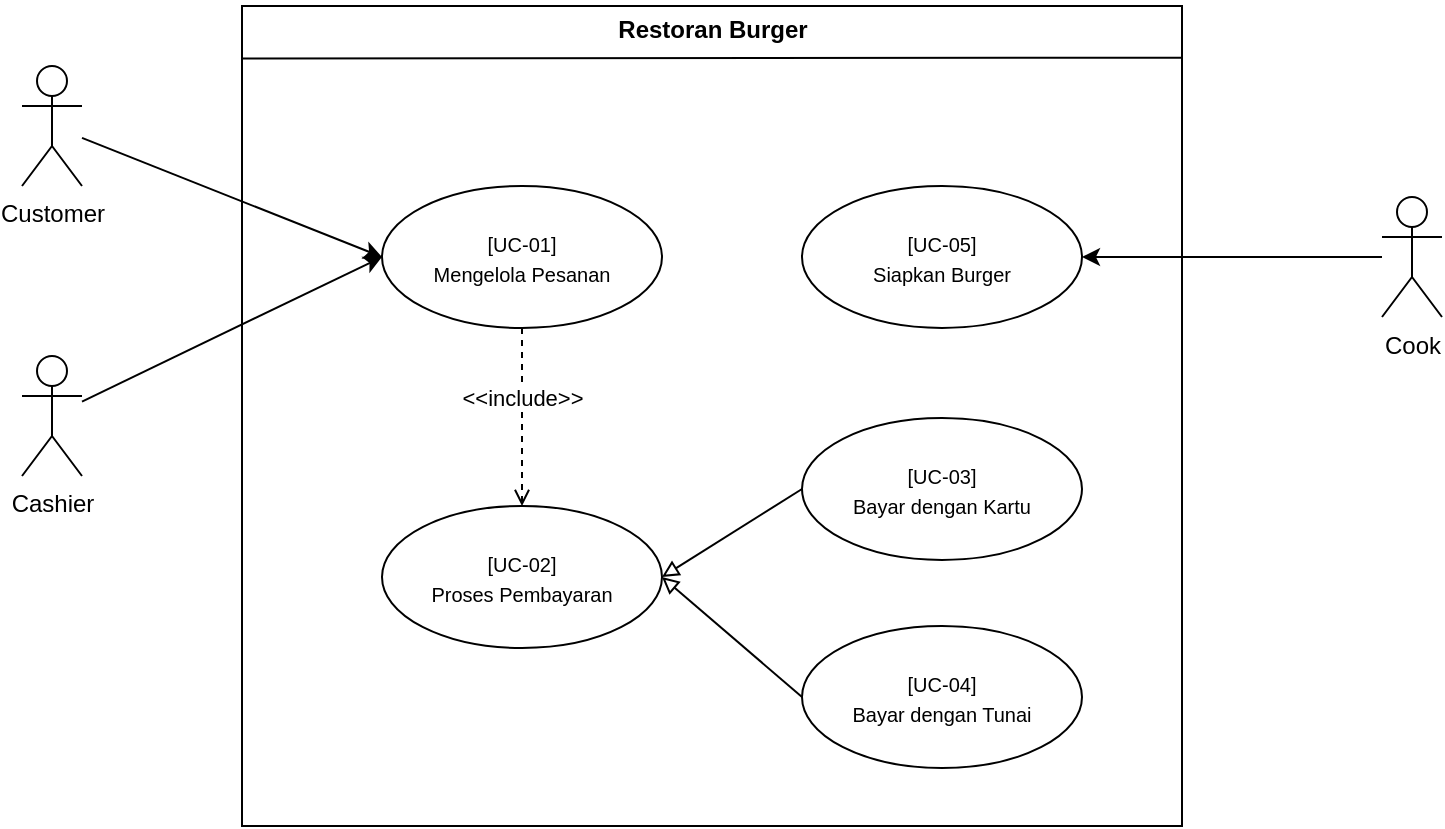 <mxfile version="28.0.9" pages="3">
  <diagram name="Use Case" id="5kiRr_p6RWpUHhfpp_wq">
    <mxGraphModel dx="925" dy="491" grid="1" gridSize="10" guides="1" tooltips="1" connect="1" arrows="1" fold="1" page="1" pageScale="1" pageWidth="850" pageHeight="1100" math="0" shadow="0">
      <root>
        <mxCell id="0" />
        <mxCell id="1" parent="0" />
        <mxCell id="bVwHYVgg4NJoSJZVDaYs-1" value="" style="rounded=0;whiteSpace=wrap;html=1;" vertex="1" parent="1">
          <mxGeometry x="630" y="220" width="470" height="410" as="geometry" />
        </mxCell>
        <mxCell id="bVwHYVgg4NJoSJZVDaYs-2" style="rounded=0;orthogonalLoop=1;jettySize=auto;html=1;entryX=0;entryY=0.5;entryDx=0;entryDy=0;" edge="1" parent="1" source="bVwHYVgg4NJoSJZVDaYs-3" target="bVwHYVgg4NJoSJZVDaYs-4">
          <mxGeometry relative="1" as="geometry" />
        </mxCell>
        <mxCell id="bVwHYVgg4NJoSJZVDaYs-3" value="Cashier" style="shape=umlActor;verticalLabelPosition=bottom;verticalAlign=top;html=1;outlineConnect=0;" vertex="1" parent="1">
          <mxGeometry x="520" y="395" width="30" height="60" as="geometry" />
        </mxCell>
        <mxCell id="bVwHYVgg4NJoSJZVDaYs-29" style="edgeStyle=orthogonalEdgeStyle;rounded=0;orthogonalLoop=1;jettySize=auto;html=1;exitX=0.5;exitY=1;exitDx=0;exitDy=0;entryX=0.5;entryY=0;entryDx=0;entryDy=0;dashed=1;endArrow=open;endFill=0;" edge="1" parent="1" source="bVwHYVgg4NJoSJZVDaYs-4" target="bVwHYVgg4NJoSJZVDaYs-20">
          <mxGeometry relative="1" as="geometry" />
        </mxCell>
        <mxCell id="bVwHYVgg4NJoSJZVDaYs-30" value="&amp;lt;&amp;lt;include&amp;gt;&amp;gt;" style="edgeLabel;html=1;align=center;verticalAlign=middle;resizable=0;points=[];" vertex="1" connectable="0" parent="bVwHYVgg4NJoSJZVDaYs-29">
          <mxGeometry x="-0.221" relative="1" as="geometry">
            <mxPoint as="offset" />
          </mxGeometry>
        </mxCell>
        <mxCell id="bVwHYVgg4NJoSJZVDaYs-4" value="&lt;div&gt;&lt;font style=&quot;font-size: 10px;&quot;&gt;[UC-01]&lt;/font&gt;&lt;/div&gt;&lt;font style=&quot;font-size: 10px;&quot;&gt;Mengelola Pesanan&lt;/font&gt;" style="ellipse;whiteSpace=wrap;html=1;" vertex="1" parent="1">
          <mxGeometry x="700" y="310" width="140" height="71" as="geometry" />
        </mxCell>
        <mxCell id="bVwHYVgg4NJoSJZVDaYs-5" value="&lt;b&gt;Restoran Burger&lt;/b&gt;" style="text;html=1;align=center;verticalAlign=middle;resizable=0;points=[];autosize=1;strokeColor=none;fillColor=none;" vertex="1" parent="1">
          <mxGeometry x="805" y="217" width="120" height="30" as="geometry" />
        </mxCell>
        <mxCell id="bVwHYVgg4NJoSJZVDaYs-6" value="" style="endArrow=none;html=1;rounded=0;exitX=0.001;exitY=0.064;exitDx=0;exitDy=0;exitPerimeter=0;entryX=1.001;entryY=0.063;entryDx=0;entryDy=0;entryPerimeter=0;" edge="1" parent="1" source="bVwHYVgg4NJoSJZVDaYs-1" target="bVwHYVgg4NJoSJZVDaYs-1">
          <mxGeometry width="50" height="50" relative="1" as="geometry">
            <mxPoint x="800" y="98" as="sourcePoint" />
            <mxPoint x="920" y="176" as="targetPoint" />
          </mxGeometry>
        </mxCell>
        <mxCell id="bVwHYVgg4NJoSJZVDaYs-7" style="rounded=0;orthogonalLoop=1;jettySize=auto;html=1;entryX=0;entryY=0.5;entryDx=0;entryDy=0;" edge="1" parent="1" source="bVwHYVgg4NJoSJZVDaYs-8" target="bVwHYVgg4NJoSJZVDaYs-4">
          <mxGeometry relative="1" as="geometry" />
        </mxCell>
        <mxCell id="bVwHYVgg4NJoSJZVDaYs-8" value="Customer" style="shape=umlActor;verticalLabelPosition=bottom;verticalAlign=top;html=1;outlineConnect=0;" vertex="1" parent="1">
          <mxGeometry x="520" y="250" width="30" height="60" as="geometry" />
        </mxCell>
        <mxCell id="bVwHYVgg4NJoSJZVDaYs-14" style="edgeStyle=orthogonalEdgeStyle;rounded=0;orthogonalLoop=1;jettySize=auto;html=1;entryX=1;entryY=0.5;entryDx=0;entryDy=0;" edge="1" parent="1" source="bVwHYVgg4NJoSJZVDaYs-15" target="bVwHYVgg4NJoSJZVDaYs-28">
          <mxGeometry relative="1" as="geometry">
            <mxPoint x="1060.0" y="345.5" as="targetPoint" />
          </mxGeometry>
        </mxCell>
        <mxCell id="bVwHYVgg4NJoSJZVDaYs-15" value="Cook" style="shape=umlActor;verticalLabelPosition=bottom;verticalAlign=top;html=1;outlineConnect=0;" vertex="1" parent="1">
          <mxGeometry x="1200" y="315.5" width="30" height="60" as="geometry" />
        </mxCell>
        <mxCell id="bVwHYVgg4NJoSJZVDaYs-20" value="&lt;div&gt;&lt;span style=&quot;font-size: 10px;&quot;&gt;[UC-02]&lt;/span&gt;&lt;/div&gt;&lt;div&gt;&lt;span style=&quot;font-size: 10px;&quot;&gt;Proses Pembayaran&lt;/span&gt;&lt;/div&gt;" style="ellipse;whiteSpace=wrap;html=1;" vertex="1" parent="1">
          <mxGeometry x="700" y="470" width="140" height="71" as="geometry" />
        </mxCell>
        <mxCell id="bVwHYVgg4NJoSJZVDaYs-26" value="&lt;div&gt;&lt;span style=&quot;font-size: 10px;&quot;&gt;[UC-03]&lt;/span&gt;&lt;/div&gt;&lt;div&gt;&lt;span style=&quot;font-size: 10px;&quot;&gt;Bayar dengan Kartu&lt;/span&gt;&lt;/div&gt;" style="ellipse;whiteSpace=wrap;html=1;" vertex="1" parent="1">
          <mxGeometry x="910" y="426" width="140" height="71" as="geometry" />
        </mxCell>
        <mxCell id="bVwHYVgg4NJoSJZVDaYs-27" value="&lt;div&gt;&lt;span style=&quot;font-size: 10px;&quot;&gt;[UC-04]&lt;/span&gt;&lt;/div&gt;&lt;div&gt;&lt;span style=&quot;font-size: 10px;&quot;&gt;Bayar dengan Tunai&lt;/span&gt;&lt;/div&gt;" style="ellipse;whiteSpace=wrap;html=1;" vertex="1" parent="1">
          <mxGeometry x="910" y="530" width="140" height="71" as="geometry" />
        </mxCell>
        <mxCell id="bVwHYVgg4NJoSJZVDaYs-28" value="&lt;div&gt;&lt;span style=&quot;font-size: 10px;&quot;&gt;[UC-05]&lt;/span&gt;&lt;/div&gt;&lt;div&gt;&lt;span style=&quot;font-size: 10px;&quot;&gt;Siapkan Burger&lt;/span&gt;&lt;/div&gt;" style="ellipse;whiteSpace=wrap;html=1;" vertex="1" parent="1">
          <mxGeometry x="910" y="310" width="140" height="71" as="geometry" />
        </mxCell>
        <mxCell id="bVwHYVgg4NJoSJZVDaYs-32" style="rounded=0;orthogonalLoop=1;jettySize=auto;html=1;entryX=1;entryY=0.5;entryDx=0;entryDy=0;exitX=0;exitY=0.5;exitDx=0;exitDy=0;endArrow=block;endFill=0;" edge="1" parent="1" source="bVwHYVgg4NJoSJZVDaYs-26" target="bVwHYVgg4NJoSJZVDaYs-20">
          <mxGeometry relative="1" as="geometry">
            <mxPoint x="850" y="490" as="sourcePoint" />
            <mxPoint x="990" y="561" as="targetPoint" />
          </mxGeometry>
        </mxCell>
        <mxCell id="bVwHYVgg4NJoSJZVDaYs-33" style="rounded=0;orthogonalLoop=1;jettySize=auto;html=1;entryX=1;entryY=0.5;entryDx=0;entryDy=0;exitX=0;exitY=0.5;exitDx=0;exitDy=0;endArrow=block;endFill=0;" edge="1" parent="1" source="bVwHYVgg4NJoSJZVDaYs-27" target="bVwHYVgg4NJoSJZVDaYs-20">
          <mxGeometry relative="1" as="geometry">
            <mxPoint x="930" y="480" as="sourcePoint" />
            <mxPoint x="870" y="524" as="targetPoint" />
          </mxGeometry>
        </mxCell>
      </root>
    </mxGraphModel>
  </diagram>
  <diagram id="X_asb5ak0hALh_8tYet1" name="ERD">
    <mxGraphModel dx="1827" dy="758" grid="1" gridSize="10" guides="1" tooltips="1" connect="1" arrows="1" fold="1" page="1" pageScale="1" pageWidth="850" pageHeight="1100" math="0" shadow="0">
      <root>
        <mxCell id="0" />
        <mxCell id="1" parent="0" />
        <mxCell id="IgighBexNKFndrwZGRQ2-1" style="rounded=0;orthogonalLoop=1;jettySize=auto;html=1;entryX=0.5;entryY=1;entryDx=0;entryDy=0;exitX=0;exitY=0.5;exitDx=0;exitDy=0;endArrow=none;startFill=0;fontFamily=Verdana;" edge="1" parent="1" source="IgighBexNKFndrwZGRQ2-8" target="IgighBexNKFndrwZGRQ2-102">
          <mxGeometry relative="1" as="geometry">
            <mxPoint x="812" y="385" as="sourcePoint" />
          </mxGeometry>
        </mxCell>
        <mxCell id="IgighBexNKFndrwZGRQ2-8" value="User" style="rounded=0;whiteSpace=wrap;html=1;fontFamily=Verdana;" vertex="1" parent="1">
          <mxGeometry x="837" y="390" width="120" height="60" as="geometry" />
        </mxCell>
        <mxCell id="IgighBexNKFndrwZGRQ2-9" value="&lt;b&gt;#user_id&lt;/b&gt;" style="ellipse;whiteSpace=wrap;html=1;fontFamily=Verdana;" vertex="1" parent="1">
          <mxGeometry x="592" y="420" width="110" height="40" as="geometry" />
        </mxCell>
        <mxCell id="IgighBexNKFndrwZGRQ2-10" value="name" style="ellipse;whiteSpace=wrap;html=1;fontFamily=Verdana;" vertex="1" parent="1">
          <mxGeometry x="602" y="355" width="90" height="40" as="geometry" />
        </mxCell>
        <mxCell id="IgighBexNKFndrwZGRQ2-11" value="created_at" style="ellipse;whiteSpace=wrap;html=1;fontFamily=Verdana;" vertex="1" parent="1">
          <mxGeometry x="762" y="255" width="90" height="40" as="geometry" />
        </mxCell>
        <mxCell id="IgighBexNKFndrwZGRQ2-12" value="delete_at" style="ellipse;whiteSpace=wrap;html=1;fontFamily=Verdana;" vertex="1" parent="1">
          <mxGeometry x="747" y="510" width="90" height="40" as="geometry" />
        </mxCell>
        <mxCell id="IgighBexNKFndrwZGRQ2-13" value="update_at" style="ellipse;whiteSpace=wrap;html=1;fontFamily=Verdana;" vertex="1" parent="1">
          <mxGeometry x="663" y="475" width="90" height="40" as="geometry" />
        </mxCell>
        <mxCell id="IgighBexNKFndrwZGRQ2-15" value="" style="endArrow=none;html=1;rounded=0;exitX=0;exitY=0.5;exitDx=0;exitDy=0;entryX=1;entryY=0.5;entryDx=0;entryDy=0;fontFamily=Verdana;" edge="1" parent="1" source="IgighBexNKFndrwZGRQ2-8" target="IgighBexNKFndrwZGRQ2-9">
          <mxGeometry width="50" height="50" relative="1" as="geometry">
            <mxPoint x="1047" y="430" as="sourcePoint" />
            <mxPoint x="702" y="455" as="targetPoint" />
          </mxGeometry>
        </mxCell>
        <mxCell id="IgighBexNKFndrwZGRQ2-16" value="" style="endArrow=none;html=1;rounded=0;entryX=1;entryY=1;entryDx=0;entryDy=0;exitX=0;exitY=0.5;exitDx=0;exitDy=0;fontFamily=Verdana;" edge="1" parent="1" source="IgighBexNKFndrwZGRQ2-8" target="IgighBexNKFndrwZGRQ2-10">
          <mxGeometry width="50" height="50" relative="1" as="geometry">
            <mxPoint x="897" y="390" as="sourcePoint" />
            <mxPoint x="772" y="360" as="targetPoint" />
          </mxGeometry>
        </mxCell>
        <mxCell id="IgighBexNKFndrwZGRQ2-17" value="" style="endArrow=none;html=1;rounded=0;entryX=0.5;entryY=1;entryDx=0;entryDy=0;exitX=0;exitY=0.5;exitDx=0;exitDy=0;fontFamily=Verdana;" edge="1" parent="1" source="IgighBexNKFndrwZGRQ2-8" target="IgighBexNKFndrwZGRQ2-11">
          <mxGeometry width="50" height="50" relative="1" as="geometry">
            <mxPoint x="907" y="400" as="sourcePoint" />
            <mxPoint x="907" y="310" as="targetPoint" />
          </mxGeometry>
        </mxCell>
        <mxCell id="IgighBexNKFndrwZGRQ2-19" value="" style="endArrow=none;html=1;rounded=0;exitX=0;exitY=0.5;exitDx=0;exitDy=0;fontFamily=Verdana;" edge="1" parent="1" source="IgighBexNKFndrwZGRQ2-8" target="IgighBexNKFndrwZGRQ2-13">
          <mxGeometry width="50" height="50" relative="1" as="geometry">
            <mxPoint x="907" y="460" as="sourcePoint" />
            <mxPoint x="772" y="520" as="targetPoint" />
          </mxGeometry>
        </mxCell>
        <mxCell id="IgighBexNKFndrwZGRQ2-20" value="" style="endArrow=none;html=1;rounded=0;exitX=0;exitY=0.5;exitDx=0;exitDy=0;entryX=0.5;entryY=0;entryDx=0;entryDy=0;fontFamily=Verdana;" edge="1" parent="1" source="IgighBexNKFndrwZGRQ2-8" target="IgighBexNKFndrwZGRQ2-12">
          <mxGeometry width="50" height="50" relative="1" as="geometry">
            <mxPoint x="907" y="460" as="sourcePoint" />
            <mxPoint x="907" y="550" as="targetPoint" />
          </mxGeometry>
        </mxCell>
        <mxCell id="IgighBexNKFndrwZGRQ2-21" style="rounded=0;orthogonalLoop=1;jettySize=auto;html=1;entryX=1;entryY=0;entryDx=0;entryDy=0;endArrow=none;startFill=0;exitX=0;exitY=0.5;exitDx=0;exitDy=0;" edge="1" parent="1" source="IgighBexNKFndrwZGRQ2-24" target="IgighBexNKFndrwZGRQ2-104">
          <mxGeometry relative="1" as="geometry" />
        </mxCell>
        <mxCell id="IgighBexNKFndrwZGRQ2-24" value="Menu Items" style="rounded=0;whiteSpace=wrap;html=1;fontFamily=Verdana;" vertex="1" parent="1">
          <mxGeometry x="841" y="769" width="120" height="60" as="geometry" />
        </mxCell>
        <mxCell id="IgighBexNKFndrwZGRQ2-25" value="&lt;span style=&quot;font-weight: 700; text-align: left; text-wrap-mode: nowrap;&quot;&gt;#item_id&lt;/span&gt;" style="ellipse;whiteSpace=wrap;html=1;fontFamily=Verdana;" vertex="1" parent="1">
          <mxGeometry x="721" y="649" width="148" height="40" as="geometry" />
        </mxCell>
        <mxCell id="IgighBexNKFndrwZGRQ2-26" value="&lt;span style=&quot;text-align: left; text-wrap-mode: nowrap;&quot;&gt;name&lt;/span&gt;" style="ellipse;whiteSpace=wrap;html=1;fontFamily=Verdana;" vertex="1" parent="1">
          <mxGeometry x="671" y="699" width="90" height="40" as="geometry" />
        </mxCell>
        <mxCell id="IgighBexNKFndrwZGRQ2-27" value="&lt;span style=&quot;text-align: left; text-wrap-mode: nowrap;&quot;&gt;description&lt;/span&gt;" style="ellipse;whiteSpace=wrap;html=1;fontFamily=Verdana;" vertex="1" parent="1">
          <mxGeometry x="601" y="739" width="110" height="40" as="geometry" />
        </mxCell>
        <mxCell id="IgighBexNKFndrwZGRQ2-28" value="&lt;span style=&quot;text-align: left; text-wrap-mode: nowrap;&quot;&gt;created_at&lt;/span&gt;" style="ellipse;whiteSpace=wrap;html=1;fontFamily=Verdana;" vertex="1" parent="1">
          <mxGeometry x="601" y="838.89" width="90" height="40" as="geometry" />
        </mxCell>
        <mxCell id="IgighBexNKFndrwZGRQ2-29" value="" style="endArrow=none;html=1;rounded=0;exitX=0;exitY=0.5;exitDx=0;exitDy=0;entryX=0.5;entryY=1;entryDx=0;entryDy=0;fontFamily=Verdana;" edge="1" parent="1" source="IgighBexNKFndrwZGRQ2-24" target="IgighBexNKFndrwZGRQ2-25">
          <mxGeometry width="50" height="50" relative="1" as="geometry">
            <mxPoint x="1051" y="808" as="sourcePoint" />
            <mxPoint x="1101" y="758" as="targetPoint" />
          </mxGeometry>
        </mxCell>
        <mxCell id="IgighBexNKFndrwZGRQ2-30" value="" style="endArrow=none;html=1;rounded=0;entryX=1;entryY=1;entryDx=0;entryDy=0;exitX=0;exitY=0.5;exitDx=0;exitDy=0;fontFamily=Verdana;" edge="1" parent="1" source="IgighBexNKFndrwZGRQ2-24" target="IgighBexNKFndrwZGRQ2-26">
          <mxGeometry width="50" height="50" relative="1" as="geometry">
            <mxPoint x="901" y="768" as="sourcePoint" />
            <mxPoint x="776" y="738" as="targetPoint" />
          </mxGeometry>
        </mxCell>
        <mxCell id="IgighBexNKFndrwZGRQ2-31" value="" style="endArrow=none;html=1;rounded=0;entryX=1;entryY=0.5;entryDx=0;entryDy=0;exitX=0;exitY=0.5;exitDx=0;exitDy=0;fontFamily=Verdana;" edge="1" parent="1" source="IgighBexNKFndrwZGRQ2-24" target="IgighBexNKFndrwZGRQ2-27">
          <mxGeometry width="50" height="50" relative="1" as="geometry">
            <mxPoint x="911" y="778" as="sourcePoint" />
            <mxPoint x="911" y="688" as="targetPoint" />
          </mxGeometry>
        </mxCell>
        <mxCell id="IgighBexNKFndrwZGRQ2-32" value="" style="endArrow=none;html=1;rounded=0;entryX=1;entryY=0;entryDx=0;entryDy=0;fontFamily=Verdana;" edge="1" parent="1" target="IgighBexNKFndrwZGRQ2-28">
          <mxGeometry width="50" height="50" relative="1" as="geometry">
            <mxPoint x="841" y="799" as="sourcePoint" />
            <mxPoint x="776" y="898" as="targetPoint" />
          </mxGeometry>
        </mxCell>
        <mxCell id="IgighBexNKFndrwZGRQ2-33" value="&lt;span style=&quot;text-align: left; text-wrap-mode: nowrap;&quot;&gt;price&lt;/span&gt;" style="ellipse;whiteSpace=wrap;html=1;fontFamily=Verdana;" vertex="1" parent="1">
          <mxGeometry x="572" y="788.89" width="90" height="40" as="geometry" />
        </mxCell>
        <mxCell id="IgighBexNKFndrwZGRQ2-34" value="" style="endArrow=none;html=1;rounded=0;entryX=1;entryY=0.5;entryDx=0;entryDy=0;exitX=0;exitY=0.5;exitDx=0;exitDy=0;fontFamily=Verdana;" edge="1" parent="1" source="IgighBexNKFndrwZGRQ2-24" target="IgighBexNKFndrwZGRQ2-33">
          <mxGeometry width="50" height="50" relative="1" as="geometry">
            <mxPoint x="911" y="778" as="sourcePoint" />
            <mxPoint x="991" y="698" as="targetPoint" />
          </mxGeometry>
        </mxCell>
        <mxCell id="IgighBexNKFndrwZGRQ2-35" value="&lt;span style=&quot;font-weight: 700; text-align: left; text-wrap-mode: nowrap;&quot;&gt;#payment_id&lt;/span&gt;" style="ellipse;whiteSpace=wrap;html=1;fontFamily=Verdana;" vertex="1" parent="1">
          <mxGeometry x="1660" y="659" width="114" height="40" as="geometry" />
        </mxCell>
        <mxCell id="IgighBexNKFndrwZGRQ2-36" value="&lt;span style=&quot;text-align: left; text-wrap-mode: nowrap;&quot;&gt;payment_method&lt;/span&gt;" style="ellipse;whiteSpace=wrap;html=1;fontFamily=Verdana;" vertex="1" parent="1">
          <mxGeometry x="1689" y="718.89" width="134" height="40" as="geometry" />
        </mxCell>
        <mxCell id="IgighBexNKFndrwZGRQ2-37" value="&lt;div style=&quot;text-align: left;&quot;&gt;&lt;span style=&quot;background-color: transparent; color: light-dark(rgb(0, 0, 0), rgb(255, 255, 255)); text-wrap-mode: nowrap;&quot;&gt;amount_paid&lt;/span&gt;&lt;/div&gt;" style="ellipse;whiteSpace=wrap;html=1;fontFamily=Verdana;" vertex="1" parent="1">
          <mxGeometry x="1730" y="778.89" width="118" height="40" as="geometry" />
        </mxCell>
        <mxCell id="IgighBexNKFndrwZGRQ2-38" value="" style="endArrow=none;html=1;rounded=0;exitX=1;exitY=0.5;exitDx=0;exitDy=0;entryX=0;entryY=1;entryDx=0;entryDy=0;fontFamily=Verdana;" edge="1" parent="1" target="IgighBexNKFndrwZGRQ2-35">
          <mxGeometry width="50" height="50" relative="1" as="geometry">
            <mxPoint x="1605" y="800" as="sourcePoint" />
            <mxPoint x="1980" y="740" as="targetPoint" />
          </mxGeometry>
        </mxCell>
        <mxCell id="IgighBexNKFndrwZGRQ2-39" value="" style="endArrow=none;html=1;rounded=0;entryX=0;entryY=0.5;entryDx=0;entryDy=0;exitX=1;exitY=0.5;exitDx=0;exitDy=0;fontFamily=Verdana;" edge="1" parent="1" target="IgighBexNKFndrwZGRQ2-36">
          <mxGeometry width="50" height="50" relative="1" as="geometry">
            <mxPoint x="1605" y="800" as="sourcePoint" />
            <mxPoint x="1655" y="720" as="targetPoint" />
          </mxGeometry>
        </mxCell>
        <mxCell id="IgighBexNKFndrwZGRQ2-40" value="" style="endArrow=none;html=1;rounded=0;exitX=1;exitY=0.5;exitDx=0;exitDy=0;fontFamily=Verdana;entryX=0.002;entryY=0.424;entryDx=0;entryDy=0;entryPerimeter=0;" edge="1" parent="1" target="IgighBexNKFndrwZGRQ2-37">
          <mxGeometry width="50" height="50" relative="1" as="geometry">
            <mxPoint x="1605" y="800" as="sourcePoint" />
            <mxPoint x="1697" y="785" as="targetPoint" />
          </mxGeometry>
        </mxCell>
        <mxCell id="IgighBexNKFndrwZGRQ2-41" value="&lt;span style=&quot;text-align: left; text-wrap-mode: nowrap;&quot;&gt;payment_time&lt;/span&gt;" style="ellipse;whiteSpace=wrap;html=1;fontFamily=Verdana;" vertex="1" parent="1">
          <mxGeometry x="1695" y="828.89" width="112" height="40" as="geometry" />
        </mxCell>
        <mxCell id="IgighBexNKFndrwZGRQ2-42" value="" style="endArrow=none;html=1;rounded=0;entryX=0;entryY=0;entryDx=0;entryDy=0;exitX=1;exitY=0.5;exitDx=0;exitDy=0;fontFamily=Verdana;" edge="1" parent="1" target="IgighBexNKFndrwZGRQ2-41">
          <mxGeometry width="50" height="50" relative="1" as="geometry">
            <mxPoint x="1605" y="800" as="sourcePoint" />
            <mxPoint x="1870" y="680" as="targetPoint" />
          </mxGeometry>
        </mxCell>
        <mxCell id="IgighBexNKFndrwZGRQ2-58" value="&lt;b&gt;#order_id&lt;/b&gt;" style="ellipse;whiteSpace=wrap;html=1;fontFamily=Verdana;" vertex="1" parent="1">
          <mxGeometry x="1689" y="326" width="110" height="40" as="geometry" />
        </mxCell>
        <mxCell id="IgighBexNKFndrwZGRQ2-59" value="order_status" style="ellipse;whiteSpace=wrap;html=1;fontFamily=Verdana;" vertex="1" parent="1">
          <mxGeometry x="1709" y="380" width="90" height="40" as="geometry" />
        </mxCell>
        <mxCell id="IgighBexNKFndrwZGRQ2-60" value="total_amount" style="ellipse;whiteSpace=wrap;html=1;fontFamily=Verdana;dashed=1;" vertex="1" parent="1">
          <mxGeometry x="1709" y="435" width="90" height="40" as="geometry" />
        </mxCell>
        <mxCell id="IgighBexNKFndrwZGRQ2-61" value="" style="endArrow=none;html=1;rounded=0;exitX=1;exitY=0.5;exitDx=0;exitDy=0;entryX=0;entryY=1;entryDx=0;entryDy=0;fontFamily=Verdana;" edge="1" parent="1" target="IgighBexNKFndrwZGRQ2-58" source="IgighBexNKFndrwZGRQ2-132">
          <mxGeometry width="50" height="50" relative="1" as="geometry">
            <mxPoint x="1545" y="390" as="sourcePoint" />
            <mxPoint x="1745" y="380" as="targetPoint" />
          </mxGeometry>
        </mxCell>
        <mxCell id="IgighBexNKFndrwZGRQ2-62" value="" style="endArrow=none;html=1;rounded=0;entryX=0;entryY=0.5;entryDx=0;entryDy=0;exitX=1;exitY=0.5;exitDx=0;exitDy=0;fontFamily=Verdana;" edge="1" parent="1" target="IgighBexNKFndrwZGRQ2-59" source="IgighBexNKFndrwZGRQ2-132">
          <mxGeometry width="50" height="50" relative="1" as="geometry">
            <mxPoint x="1545" y="390" as="sourcePoint" />
            <mxPoint x="1420" y="360" as="targetPoint" />
          </mxGeometry>
        </mxCell>
        <mxCell id="IgighBexNKFndrwZGRQ2-63" value="" style="endArrow=none;html=1;rounded=0;entryX=0;entryY=0.5;entryDx=0;entryDy=0;exitX=1;exitY=0.5;exitDx=0;exitDy=0;fontFamily=Verdana;" edge="1" parent="1" target="IgighBexNKFndrwZGRQ2-60" source="IgighBexNKFndrwZGRQ2-132">
          <mxGeometry width="50" height="50" relative="1" as="geometry">
            <mxPoint x="1545" y="390" as="sourcePoint" />
            <mxPoint x="1555" y="310" as="targetPoint" />
          </mxGeometry>
        </mxCell>
        <mxCell id="IgighBexNKFndrwZGRQ2-64" value="order_time" style="ellipse;whiteSpace=wrap;html=1;fontFamily=Verdana;" vertex="1" parent="1">
          <mxGeometry x="1695" y="500" width="90" height="40" as="geometry" />
        </mxCell>
        <mxCell id="IgighBexNKFndrwZGRQ2-65" value="" style="endArrow=none;html=1;rounded=0;entryX=0.056;entryY=0.233;entryDx=0;entryDy=0;exitX=1;exitY=0.5;exitDx=0;exitDy=0;fontFamily=Verdana;entryPerimeter=0;" edge="1" parent="1" target="IgighBexNKFndrwZGRQ2-64" source="IgighBexNKFndrwZGRQ2-132">
          <mxGeometry width="50" height="50" relative="1" as="geometry">
            <mxPoint x="1545" y="390" as="sourcePoint" />
            <mxPoint x="1715" y="370" as="targetPoint" />
          </mxGeometry>
        </mxCell>
        <mxCell id="IgighBexNKFndrwZGRQ2-74" value="&lt;span style=&quot;font-size: 11px; text-wrap-mode: nowrap;&quot;&gt;&lt;b&gt;handle&lt;/b&gt;&lt;/span&gt;" style="rhombus;whiteSpace=wrap;html=1;fontFamily=Verdana;" vertex="1" parent="1">
          <mxGeometry x="1210" y="380" width="80" height="80" as="geometry" />
        </mxCell>
        <mxCell id="IgighBexNKFndrwZGRQ2-75" value="" style="endArrow=none;html=1;rounded=0;entryX=0;entryY=0.5;entryDx=0;entryDy=0;exitX=1;exitY=0.5;exitDx=0;exitDy=0;fontFamily=Verdana;" edge="1" parent="1" source="IgighBexNKFndrwZGRQ2-8" target="IgighBexNKFndrwZGRQ2-74">
          <mxGeometry width="50" height="50" relative="1" as="geometry">
            <mxPoint x="935.0" y="420" as="sourcePoint" />
            <mxPoint x="1050" y="400" as="targetPoint" />
            <Array as="points" />
          </mxGeometry>
        </mxCell>
        <mxCell id="IgighBexNKFndrwZGRQ2-76" value="1" style="edgeLabel;html=1;align=center;verticalAlign=middle;resizable=0;points=[];" connectable="0" vertex="1" parent="IgighBexNKFndrwZGRQ2-75">
          <mxGeometry x="-0.939" relative="1" as="geometry">
            <mxPoint x="5" y="-10" as="offset" />
          </mxGeometry>
        </mxCell>
        <mxCell id="IgighBexNKFndrwZGRQ2-80" value="" style="endArrow=none;html=1;rounded=0;entryX=0;entryY=0.5;entryDx=0;entryDy=0;exitX=1;exitY=0.5;exitDx=0;exitDy=0;fontFamily=Verdana;" edge="1" parent="1" source="IgighBexNKFndrwZGRQ2-74">
          <mxGeometry width="50" height="50" relative="1" as="geometry">
            <mxPoint x="1286" y="420" as="sourcePoint" />
            <mxPoint x="1576.0" y="420" as="targetPoint" />
          </mxGeometry>
        </mxCell>
        <mxCell id="IgighBexNKFndrwZGRQ2-81" value="M" style="edgeLabel;html=1;align=center;verticalAlign=middle;resizable=0;points=[];" connectable="0" vertex="1" parent="IgighBexNKFndrwZGRQ2-80">
          <mxGeometry x="0.774" y="1" relative="1" as="geometry">
            <mxPoint x="-73" y="-9" as="offset" />
          </mxGeometry>
        </mxCell>
        <mxCell id="IgighBexNKFndrwZGRQ2-102" value="role" style="ellipse;whiteSpace=wrap;html=1;fontFamily=Verdana;" vertex="1" parent="1">
          <mxGeometry x="662" y="286" width="90" height="40" as="geometry" />
        </mxCell>
        <mxCell id="IgighBexNKFndrwZGRQ2-104" value="&lt;span style=&quot;text-align: left; text-wrap-mode: nowrap;&quot;&gt;update_at&lt;/span&gt;" style="ellipse;whiteSpace=wrap;html=1;fontFamily=Verdana;" vertex="1" parent="1">
          <mxGeometry x="620" y="888.89" width="106" height="40" as="geometry" />
        </mxCell>
        <mxCell id="IgighBexNKFndrwZGRQ2-116" style="edgeStyle=orthogonalEdgeStyle;rounded=0;orthogonalLoop=1;jettySize=auto;html=1;entryX=0.5;entryY=0;entryDx=0;entryDy=0;endArrow=none;startFill=0;exitX=0.5;exitY=1;exitDx=0;exitDy=0;" edge="1" parent="1" source="IgighBexNKFndrwZGRQ2-148">
          <mxGeometry relative="1" as="geometry">
            <mxPoint x="1545" y="650" as="sourcePoint" />
            <mxPoint x="1545" y="770" as="targetPoint" />
          </mxGeometry>
        </mxCell>
        <mxCell id="IgighBexNKFndrwZGRQ2-117" value="1" style="edgeLabel;html=1;align=center;verticalAlign=middle;resizable=0;points=[];" connectable="0" vertex="1" parent="IgighBexNKFndrwZGRQ2-116">
          <mxGeometry x="0.533" y="1" relative="1" as="geometry">
            <mxPoint x="-17" y="14" as="offset" />
          </mxGeometry>
        </mxCell>
        <mxCell id="IgighBexNKFndrwZGRQ2-130" value="&lt;span style=&quot;text-align: left; text-wrap-mode: nowrap;&quot;&gt;delete_at&lt;/span&gt;" style="ellipse;whiteSpace=wrap;html=1;fontFamily=Verdana;" vertex="1" parent="1">
          <mxGeometry x="711" y="929" width="106" height="40" as="geometry" />
        </mxCell>
        <mxCell id="IgighBexNKFndrwZGRQ2-131" style="rounded=0;orthogonalLoop=1;jettySize=auto;html=1;entryX=1;entryY=0;entryDx=0;entryDy=0;endArrow=none;startFill=0;exitX=0;exitY=0.5;exitDx=0;exitDy=0;" edge="1" parent="1" source="IgighBexNKFndrwZGRQ2-24" target="IgighBexNKFndrwZGRQ2-130">
          <mxGeometry relative="1" as="geometry">
            <mxPoint x="995" y="834" as="sourcePoint" />
            <mxPoint x="1099" y="929" as="targetPoint" />
          </mxGeometry>
        </mxCell>
        <mxCell id="IgighBexNKFndrwZGRQ2-147" style="edgeStyle=orthogonalEdgeStyle;rounded=0;orthogonalLoop=1;jettySize=auto;html=1;exitX=0.5;exitY=1;exitDx=0;exitDy=0;entryX=0.5;entryY=0;entryDx=0;entryDy=0;endArrow=none;endFill=0;" edge="1" parent="1" source="IgighBexNKFndrwZGRQ2-132" target="IgighBexNKFndrwZGRQ2-148">
          <mxGeometry relative="1" as="geometry">
            <mxPoint x="1544" y="640" as="targetPoint" />
          </mxGeometry>
        </mxCell>
        <mxCell id="IgighBexNKFndrwZGRQ2-153" style="edgeStyle=orthogonalEdgeStyle;rounded=0;orthogonalLoop=1;jettySize=auto;html=1;exitX=0.25;exitY=1;exitDx=0;exitDy=0;entryX=0.5;entryY=0;entryDx=0;entryDy=0;endArrow=none;endFill=0;" edge="1" parent="1" source="IgighBexNKFndrwZGRQ2-132" target="IgighBexNKFndrwZGRQ2-152">
          <mxGeometry relative="1" as="geometry">
            <Array as="points">
              <mxPoint x="1515" y="500" />
              <mxPoint x="1250" y="500" />
            </Array>
          </mxGeometry>
        </mxCell>
        <mxCell id="IgighBexNKFndrwZGRQ2-132" value="Order" style="rounded=0;whiteSpace=wrap;html=1;fontFamily=Verdana;" vertex="1" parent="1">
          <mxGeometry x="1485" y="390" width="120" height="60" as="geometry" />
        </mxCell>
        <mxCell id="IgighBexNKFndrwZGRQ2-133" value="&lt;b&gt;#order_details_id&lt;/b&gt;" style="ellipse;whiteSpace=wrap;html=1;fontFamily=Verdana;" vertex="1" parent="1">
          <mxGeometry x="1030" y="868.89" width="150" height="40" as="geometry" />
        </mxCell>
        <mxCell id="IgighBexNKFndrwZGRQ2-134" value="quantity" style="ellipse;whiteSpace=wrap;html=1;fontFamily=Verdana;" vertex="1" parent="1">
          <mxGeometry x="1160" y="908.89" width="90" height="40" as="geometry" />
        </mxCell>
        <mxCell id="IgighBexNKFndrwZGRQ2-135" value="doneness" style="ellipse;whiteSpace=wrap;html=1;fontFamily=Verdana;" vertex="1" parent="1">
          <mxGeometry x="1270" y="908.89" width="90" height="40" as="geometry" />
        </mxCell>
        <mxCell id="IgighBexNKFndrwZGRQ2-136" value="" style="endArrow=none;html=1;rounded=0;exitX=0.5;exitY=1;exitDx=0;exitDy=0;entryX=0.5;entryY=0;entryDx=0;entryDy=0;fontFamily=Verdana;" edge="1" parent="1" target="IgighBexNKFndrwZGRQ2-133" source="IgighBexNKFndrwZGRQ2-143">
          <mxGeometry width="50" height="50" relative="1" as="geometry">
            <mxPoint x="1240" y="768.89" as="sourcePoint" />
            <mxPoint x="1440" y="758.89" as="targetPoint" />
          </mxGeometry>
        </mxCell>
        <mxCell id="IgighBexNKFndrwZGRQ2-137" value="" style="endArrow=none;html=1;rounded=0;entryX=0.5;entryY=0;entryDx=0;entryDy=0;exitX=0.5;exitY=1;exitDx=0;exitDy=0;fontFamily=Verdana;" edge="1" parent="1" target="IgighBexNKFndrwZGRQ2-134" source="IgighBexNKFndrwZGRQ2-143">
          <mxGeometry width="50" height="50" relative="1" as="geometry">
            <mxPoint x="1240" y="768.89" as="sourcePoint" />
            <mxPoint x="1115" y="738.89" as="targetPoint" />
          </mxGeometry>
        </mxCell>
        <mxCell id="IgighBexNKFndrwZGRQ2-138" value="" style="endArrow=none;html=1;rounded=0;entryX=0.5;entryY=0;entryDx=0;entryDy=0;exitX=0.5;exitY=1;exitDx=0;exitDy=0;fontFamily=Verdana;" edge="1" parent="1" target="IgighBexNKFndrwZGRQ2-135" source="IgighBexNKFndrwZGRQ2-143">
          <mxGeometry width="50" height="50" relative="1" as="geometry">
            <mxPoint x="1240" y="768.89" as="sourcePoint" />
            <mxPoint x="1250" y="688.89" as="targetPoint" />
          </mxGeometry>
        </mxCell>
        <mxCell id="IgighBexNKFndrwZGRQ2-139" value="subtotal" style="ellipse;whiteSpace=wrap;html=1;fontFamily=Verdana;dashed=1;" vertex="1" parent="1">
          <mxGeometry x="1340" y="860" width="90" height="40" as="geometry" />
        </mxCell>
        <mxCell id="IgighBexNKFndrwZGRQ2-140" value="" style="endArrow=none;html=1;rounded=0;entryX=0;entryY=0;entryDx=0;entryDy=0;fontFamily=Verdana;exitX=0.5;exitY=1;exitDx=0;exitDy=0;" edge="1" parent="1" target="IgighBexNKFndrwZGRQ2-139" source="IgighBexNKFndrwZGRQ2-143">
          <mxGeometry width="50" height="50" relative="1" as="geometry">
            <mxPoint x="1250" y="830" as="sourcePoint" />
            <mxPoint x="1410" y="748.89" as="targetPoint" />
          </mxGeometry>
        </mxCell>
        <mxCell id="IgighBexNKFndrwZGRQ2-157" style="edgeStyle=orthogonalEdgeStyle;rounded=0;orthogonalLoop=1;jettySize=auto;html=1;exitX=0;exitY=0.5;exitDx=0;exitDy=0;entryX=1;entryY=0.5;entryDx=0;entryDy=0;endArrow=none;endFill=0;" edge="1" parent="1" source="IgighBexNKFndrwZGRQ2-143" target="IgighBexNKFndrwZGRQ2-156">
          <mxGeometry relative="1" as="geometry" />
        </mxCell>
        <mxCell id="IgighBexNKFndrwZGRQ2-143" value="Order Details" style="rounded=0;whiteSpace=wrap;html=1;fontFamily=Verdana;" vertex="1" parent="1">
          <mxGeometry x="1190" y="768.89" width="120" height="60" as="geometry" />
        </mxCell>
        <mxCell id="IgighBexNKFndrwZGRQ2-144" value="Payments" style="rounded=0;whiteSpace=wrap;html=1;fontFamily=Verdana;" vertex="1" parent="1">
          <mxGeometry x="1485" y="770" width="120" height="60" as="geometry" />
        </mxCell>
        <mxCell id="IgighBexNKFndrwZGRQ2-145" value="&lt;span style=&quot;text-align: left; text-wrap-mode: nowrap;&quot;&gt;transaction_id&lt;/span&gt;" style="ellipse;whiteSpace=wrap;html=1;fontFamily=Verdana;" vertex="1" parent="1">
          <mxGeometry x="1662" y="889" width="112" height="40" as="geometry" />
        </mxCell>
        <mxCell id="IgighBexNKFndrwZGRQ2-146" value="" style="endArrow=none;html=1;rounded=0;entryX=0;entryY=0.5;entryDx=0;entryDy=0;exitX=1;exitY=0.5;exitDx=0;exitDy=0;fontFamily=Verdana;" edge="1" parent="1" source="IgighBexNKFndrwZGRQ2-144" target="IgighBexNKFndrwZGRQ2-145">
          <mxGeometry width="50" height="50" relative="1" as="geometry">
            <mxPoint x="1629" y="810" as="sourcePoint" />
            <mxPoint x="1717" y="836" as="targetPoint" />
          </mxGeometry>
        </mxCell>
        <mxCell id="IgighBexNKFndrwZGRQ2-148" value="&lt;span style=&quot;font-size: 11px; text-wrap-mode: nowrap;&quot;&gt;&lt;b&gt;has&lt;/b&gt;&lt;/span&gt;" style="rhombus;whiteSpace=wrap;html=1;fontFamily=Verdana;" vertex="1" parent="1">
          <mxGeometry x="1505" y="579" width="80" height="80" as="geometry" />
        </mxCell>
        <mxCell id="IgighBexNKFndrwZGRQ2-154" style="edgeStyle=orthogonalEdgeStyle;rounded=0;orthogonalLoop=1;jettySize=auto;html=1;exitX=0.5;exitY=1;exitDx=0;exitDy=0;endArrow=none;endFill=0;" edge="1" parent="1" source="IgighBexNKFndrwZGRQ2-152" target="IgighBexNKFndrwZGRQ2-143">
          <mxGeometry relative="1" as="geometry" />
        </mxCell>
        <mxCell id="IgighBexNKFndrwZGRQ2-152" value="&lt;span style=&quot;font-size: 11px; text-wrap-mode: nowrap;&quot;&gt;&lt;b&gt;contains&lt;/b&gt;&lt;/span&gt;" style="rhombus;whiteSpace=wrap;html=1;fontFamily=Verdana;" vertex="1" parent="1">
          <mxGeometry x="1210" y="579" width="80" height="80" as="geometry" />
        </mxCell>
        <mxCell id="IgighBexNKFndrwZGRQ2-158" style="edgeStyle=orthogonalEdgeStyle;rounded=0;orthogonalLoop=1;jettySize=auto;html=1;exitX=0;exitY=0.5;exitDx=0;exitDy=0;entryX=1;entryY=0.5;entryDx=0;entryDy=0;endArrow=none;endFill=0;" edge="1" parent="1" source="IgighBexNKFndrwZGRQ2-156" target="IgighBexNKFndrwZGRQ2-24">
          <mxGeometry relative="1" as="geometry" />
        </mxCell>
        <mxCell id="IgighBexNKFndrwZGRQ2-156" value="&lt;span style=&quot;font-size: 11px; text-wrap-mode: nowrap;&quot;&gt;&lt;b&gt;part of&lt;/b&gt;&lt;/span&gt;" style="rhombus;whiteSpace=wrap;html=1;fontFamily=Verdana;" vertex="1" parent="1">
          <mxGeometry x="1030" y="758.89" width="80" height="80" as="geometry" />
        </mxCell>
        <mxCell id="IgighBexNKFndrwZGRQ2-161" style="edgeStyle=orthogonalEdgeStyle;rounded=0;orthogonalLoop=1;jettySize=auto;html=1;exitX=0.5;exitY=1;exitDx=0;exitDy=0;" edge="1" parent="1" source="IgighBexNKFndrwZGRQ2-104" target="IgighBexNKFndrwZGRQ2-104">
          <mxGeometry relative="1" as="geometry" />
        </mxCell>
        <mxCell id="IgighBexNKFndrwZGRQ2-163" value="1" style="edgeLabel;html=1;align=center;verticalAlign=middle;resizable=0;points=[];" connectable="0" vertex="1" parent="1">
          <mxGeometry x="1505" y="460" as="geometry" />
        </mxCell>
        <mxCell id="IgighBexNKFndrwZGRQ2-164" value="M" style="edgeLabel;html=1;align=center;verticalAlign=middle;resizable=0;points=[];" connectable="0" vertex="1" parent="1">
          <mxGeometry x="1240" y="759" as="geometry" />
        </mxCell>
        <mxCell id="IgighBexNKFndrwZGRQ2-165" value="1" style="edgeLabel;html=1;align=center;verticalAlign=middle;resizable=0;points=[];" connectable="0" vertex="1" parent="1">
          <mxGeometry x="970" y="788.89" as="geometry" />
        </mxCell>
        <mxCell id="IgighBexNKFndrwZGRQ2-166" value="M" style="edgeLabel;html=1;align=center;verticalAlign=middle;resizable=0;points=[];" connectable="0" vertex="1" parent="1">
          <mxGeometry x="1180" y="788.89" as="geometry" />
        </mxCell>
        <mxCell id="IgighBexNKFndrwZGRQ2-167" value="1" style="edgeLabel;html=1;align=center;verticalAlign=middle;resizable=0;points=[];" connectable="0" vertex="1" parent="1">
          <mxGeometry x="1537" y="460" as="geometry" />
        </mxCell>
      </root>
    </mxGraphModel>
  </diagram>
  <diagram id="POUCFvhsKTM0j7A-QaUA" name="BPMN - Question 2">
    <mxGraphModel dx="3935" dy="2085" grid="1" gridSize="10" guides="1" tooltips="1" connect="1" arrows="1" fold="1" page="1" pageScale="1" pageWidth="850" pageHeight="1100" math="0" shadow="0">
      <root>
        <mxCell id="0" />
        <mxCell id="1" parent="0" />
        <mxCell id="eNNm4vko_xp5jhgznRyM-1" value="" style="group;fontStyle=1;fontFamily=Verdana;" vertex="1" connectable="0" parent="1">
          <mxGeometry x="620" y="180" width="3590" height="1037" as="geometry" />
        </mxCell>
        <mxCell id="eNNm4vko_xp5jhgznRyM-4" value="&lt;font style=&quot;font-size: 14px;&quot;&gt;External Systems&lt;/font&gt;" style="swimlane;html=1;childLayout=stackLayout;resizeParent=1;resizeParentMax=0;horizontal=0;startSize=20;horizontalStack=0;whiteSpace=wrap;fontSize=18;fontFamily=Verdana;fontStyle=1;fillColor=#d5e8d4;strokeColor=#82b366;" vertex="1" parent="eNNm4vko_xp5jhgznRyM-1">
          <mxGeometry y="151" width="3550" height="518.53" as="geometry" />
        </mxCell>
        <mxCell id="eNNm4vko_xp5jhgznRyM-5" value="&lt;font style=&quot;font-size: 14px;&quot;&gt;Bank&lt;/font&gt;" style="swimlane;html=1;startSize=20;horizontal=0;fontSize=18;fontFamily=Verdana;fontStyle=1;fillColor=#e1d5e7;strokeColor=#9673a6;" vertex="1" parent="eNNm4vko_xp5jhgznRyM-4">
          <mxGeometry x="20" width="3530" height="188.53" as="geometry" />
        </mxCell>
        <mxCell id="eNNm4vko_xp5jhgznRyM-269" style="edgeStyle=orthogonalEdgeStyle;rounded=0;orthogonalLoop=1;jettySize=auto;html=1;exitX=1;exitY=0.5;exitDx=0;exitDy=0;exitPerimeter=0;entryX=0.023;entryY=0.568;entryDx=0;entryDy=0;entryPerimeter=0;fontFamily=Verdana;" edge="1" parent="eNNm4vko_xp5jhgznRyM-5" source="eNNm4vko_xp5jhgznRyM-266" target="eNNm4vko_xp5jhgznRyM-270">
          <mxGeometry relative="1" as="geometry">
            <mxPoint x="2530" y="99.26" as="targetPoint" />
          </mxGeometry>
        </mxCell>
        <mxCell id="eNNm4vko_xp5jhgznRyM-266" value="&lt;b&gt;Memvalidasi Nama Pemilik&lt;/b&gt;" style="points=[[0.25,0,0],[0.5,0,0],[0.75,0,0],[1,0.25,0],[1,0.5,0],[1,0.75,0],[0.75,1,0],[0.5,1,0],[0.25,1,0],[0,0.75,0],[0,0.5,0],[0,0.25,0]];shape=mxgraph.bpmn.task2;whiteSpace=wrap;rectStyle=rounded;size=10;html=1;container=1;expand=0;collapsible=0;taskMarker=receive;fontFamily=Verdana;" vertex="1" parent="eNNm4vko_xp5jhgznRyM-5">
          <mxGeometry x="2350" y="59.27" width="120" height="80" as="geometry" />
        </mxCell>
        <mxCell id="eNNm4vko_xp5jhgznRyM-270" value="&lt;b&gt;Mengirim Nama Pemilik&lt;/b&gt;" style="points=[[0.25,0,0],[0.5,0,0],[0.75,0,0],[1,0.25,0],[1,0.5,0],[1,0.75,0],[0.75,1,0],[0.5,1,0],[0.25,1,0],[0,0.75,0],[0,0.5,0],[0,0.25,0]];shape=mxgraph.bpmn.task2;whiteSpace=wrap;rectStyle=rounded;size=10;html=1;container=1;expand=0;collapsible=0;taskMarker=send;fontFamily=Verdana;" vertex="1" parent="eNNm4vko_xp5jhgznRyM-5">
          <mxGeometry x="2530" y="54" width="120" height="80" as="geometry" />
        </mxCell>
        <mxCell id="eNNm4vko_xp5jhgznRyM-288" value="&lt;font style=&quot;&quot;&gt;Memproses Transfer Dana&lt;br style=&quot;font-size: 9px;&quot;&gt;&lt;/font&gt;" style="rounded=1;whiteSpace=wrap;html=1;fontFamily=Verdana;fontStyle=1;fontSize=9;" vertex="1" parent="eNNm4vko_xp5jhgznRyM-5">
          <mxGeometry x="2968.97" y="64.0" width="70" height="60" as="geometry" />
        </mxCell>
        <mxCell id="eNNm4vko_xp5jhgznRyM-41" value="&lt;font style=&quot;font-size: 14px;&quot;&gt;Merchant&lt;/font&gt;" style="swimlane;html=1;startSize=20;horizontal=0;fontSize=18;fontFamily=Verdana;fontStyle=1;fillColor=#ffe6cc;strokeColor=#d79b00;" vertex="1" parent="eNNm4vko_xp5jhgznRyM-4">
          <mxGeometry x="20" y="188.53" width="3530" height="150" as="geometry" />
        </mxCell>
        <mxCell id="eNNm4vko_xp5jhgznRyM-259" value="&lt;font style=&quot;&quot;&gt;Menerima Konfirmasi&lt;br style=&quot;font-size: 9px;&quot;&gt;&lt;/font&gt;" style="rounded=1;whiteSpace=wrap;html=1;fontFamily=Verdana;fontStyle=1;fontSize=9;" vertex="1" parent="eNNm4vko_xp5jhgznRyM-41">
          <mxGeometry x="2155" y="45.0" width="70" height="60" as="geometry" />
        </mxCell>
        <mxCell id="eNNm4vko_xp5jhgznRyM-71" value="&lt;font style=&quot;font-size: 14px;&quot;&gt;Midtrans&lt;/font&gt;" style="swimlane;html=1;startSize=20;horizontal=0;fontSize=18;fontFamily=Verdana;fontStyle=1;fillColor=#f8cecc;strokeColor=#b85450;" vertex="1" parent="eNNm4vko_xp5jhgznRyM-4">
          <mxGeometry x="20" y="338.53" width="3530" height="180" as="geometry" />
        </mxCell>
        <mxCell id="eNNm4vko_xp5jhgznRyM-220" style="edgeStyle=orthogonalEdgeStyle;rounded=0;orthogonalLoop=1;jettySize=auto;html=1;exitX=1;exitY=0.5;exitDx=0;exitDy=0;fontFamily=Verdana;" edge="1" parent="eNNm4vko_xp5jhgznRyM-71" source="eNNm4vko_xp5jhgznRyM-218" target="eNNm4vko_xp5jhgznRyM-219">
          <mxGeometry relative="1" as="geometry" />
        </mxCell>
        <mxCell id="eNNm4vko_xp5jhgznRyM-218" value="&lt;font style=&quot;&quot;&gt;Memproses Pembayaran&lt;br style=&quot;font-size: 9px;&quot;&gt;&lt;/font&gt;" style="rounded=1;whiteSpace=wrap;html=1;fontFamily=Verdana;fontStyle=1;fontSize=9;" vertex="1" parent="eNNm4vko_xp5jhgznRyM-71">
          <mxGeometry x="1416" y="56" width="70" height="60" as="geometry" />
        </mxCell>
        <mxCell id="eNNm4vko_xp5jhgznRyM-219" value="&lt;b&gt;&amp;nbsp;Mengirim Webhook Notifikasi&lt;/b&gt;" style="points=[[0.25,0,0],[0.5,0,0],[0.75,0,0],[1,0.25,0],[1,0.5,0],[1,0.75,0],[0.75,1,0],[0.5,1,0],[0.25,1,0],[0,0.75,0],[0,0.5,0],[0,0.25,0]];shape=mxgraph.bpmn.task2;whiteSpace=wrap;rectStyle=rounded;size=10;html=1;container=1;expand=0;collapsible=0;taskMarker=receive;fontFamily=Verdana;" vertex="1" parent="eNNm4vko_xp5jhgznRyM-71">
          <mxGeometry x="1560" y="46" width="120" height="80" as="geometry" />
        </mxCell>
        <mxCell id="eNNm4vko_xp5jhgznRyM-126" value="RoketPay System" style="swimlane;horizontal=0;whiteSpace=wrap;html=1;fontFamily=Verdana;fillColor=#fff2cc;strokeColor=#d6b656;" vertex="1" parent="eNNm4vko_xp5jhgznRyM-1">
          <mxGeometry x="-10" y="720" width="3560" height="297" as="geometry" />
        </mxCell>
        <mxCell id="eNNm4vko_xp5jhgznRyM-145" style="edgeStyle=orthogonalEdgeStyle;rounded=0;orthogonalLoop=1;jettySize=auto;html=1;fontFamily=Verdana;" edge="1" parent="eNNm4vko_xp5jhgznRyM-126" source="eNNm4vko_xp5jhgznRyM-139" target="eNNm4vko_xp5jhgznRyM-144">
          <mxGeometry relative="1" as="geometry" />
        </mxCell>
        <mxCell id="eNNm4vko_xp5jhgznRyM-139" value="&lt;font style=&quot;&quot;&gt;Menerima &amp;amp; Memvalidasi Data&lt;br style=&quot;font-size: 9px;&quot;&gt;&lt;/font&gt;" style="rounded=1;whiteSpace=wrap;html=1;fontFamily=Verdana;fontStyle=1;fontSize=9;" vertex="1" parent="eNNm4vko_xp5jhgznRyM-126">
          <mxGeometry x="130" y="195" width="70" height="60" as="geometry" />
        </mxCell>
        <mxCell id="eNNm4vko_xp5jhgznRyM-140" style="edgeStyle=orthogonalEdgeStyle;rounded=0;orthogonalLoop=1;jettySize=auto;html=1;exitX=1;exitY=0.5;exitDx=0;exitDy=0;exitPerimeter=0;entryX=0;entryY=0.5;entryDx=0;entryDy=0;fontFamily=Verdana;" edge="1" parent="eNNm4vko_xp5jhgznRyM-126" source="eNNm4vko_xp5jhgznRyM-144" target="eNNm4vko_xp5jhgznRyM-147">
          <mxGeometry relative="1" as="geometry">
            <mxPoint x="371.03" y="292" as="targetPoint" />
          </mxGeometry>
        </mxCell>
        <mxCell id="eNNm4vko_xp5jhgznRyM-141" value="Tidak" style="edgeLabel;html=1;align=center;verticalAlign=middle;resizable=0;points=[];fontFamily=Verdana;" vertex="1" connectable="0" parent="eNNm4vko_xp5jhgznRyM-140">
          <mxGeometry x="-0.424" y="1" relative="1" as="geometry">
            <mxPoint x="21" y="18" as="offset" />
          </mxGeometry>
        </mxCell>
        <mxCell id="eNNm4vko_xp5jhgznRyM-142" style="edgeStyle=orthogonalEdgeStyle;rounded=0;orthogonalLoop=1;jettySize=auto;html=1;exitX=0.5;exitY=0;exitDx=0;exitDy=0;exitPerimeter=0;entryX=0;entryY=0.5;entryDx=0;entryDy=0;fontFamily=Verdana;" edge="1" parent="eNNm4vko_xp5jhgznRyM-126" source="eNNm4vko_xp5jhgznRyM-144" target="eNNm4vko_xp5jhgznRyM-146">
          <mxGeometry relative="1" as="geometry">
            <mxPoint x="390" y="181" as="targetPoint" />
            <Array as="points">
              <mxPoint x="258" y="182" />
              <mxPoint x="320" y="182" />
              <mxPoint x="400" y="181" />
            </Array>
          </mxGeometry>
        </mxCell>
        <mxCell id="eNNm4vko_xp5jhgznRyM-143" value="Ya" style="edgeLabel;html=1;align=center;verticalAlign=middle;resizable=0;points=[];fontFamily=Verdana;" vertex="1" connectable="0" parent="eNNm4vko_xp5jhgznRyM-142">
          <mxGeometry x="0.103" y="2" relative="1" as="geometry">
            <mxPoint as="offset" />
          </mxGeometry>
        </mxCell>
        <mxCell id="eNNm4vko_xp5jhgznRyM-144" value="&lt;font size=&quot;1&quot;&gt;Data Valid?&lt;/font&gt;" style="points=[[0.25,0.25,0],[0.5,0,0],[0.75,0.25,0],[1,0.5,0],[0.75,0.75,0],[0.5,1,0],[0.25,0.75,0],[0,0.5,0]];shape=mxgraph.bpmn.gateway2;html=1;verticalLabelPosition=bottom;labelBackgroundColor=#ffffff;verticalAlign=top;align=center;perimeter=rhombusPerimeter;outlineConnect=0;outline=none;symbol=none;gwType=exclusive;fontFamily=Verdana;fontStyle=1" vertex="1" parent="eNNm4vko_xp5jhgznRyM-126">
          <mxGeometry x="241.03" y="208.85" width="33.33" height="33.33" as="geometry" />
        </mxCell>
        <mxCell id="eNNm4vko_xp5jhgznRyM-146" value="&lt;font style=&quot;&quot;&gt;Membuat Akun &amp;amp; Mengirim OTP&lt;br style=&quot;font-size: 9px;&quot;&gt;&lt;/font&gt;" style="rounded=1;whiteSpace=wrap;html=1;fontFamily=Verdana;fontStyle=1;fontSize=9;" vertex="1" parent="eNNm4vko_xp5jhgznRyM-126">
          <mxGeometry x="400" y="151.85" width="70" height="60" as="geometry" />
        </mxCell>
        <mxCell id="eNNm4vko_xp5jhgznRyM-147" value="&lt;font style=&quot;&quot;&gt;Menampilkan Pesan Error&lt;br style=&quot;font-size: 9px;&quot;&gt;&lt;/font&gt;" style="rounded=1;whiteSpace=wrap;html=1;fontFamily=Verdana;fontStyle=1;fontSize=9;" vertex="1" parent="eNNm4vko_xp5jhgznRyM-126">
          <mxGeometry x="400" y="225" width="70" height="60" as="geometry" />
        </mxCell>
        <mxCell id="eNNm4vko_xp5jhgznRyM-152" value="&lt;font style=&quot;&quot;&gt;Memverifikasi OTP&lt;br style=&quot;font-size: 9px;&quot;&gt;&lt;/font&gt;" style="rounded=1;whiteSpace=wrap;html=1;fontFamily=Verdana;fontStyle=1;fontSize=9;" vertex="1" parent="eNNm4vko_xp5jhgznRyM-126">
          <mxGeometry x="685" y="189.0" width="70" height="60" as="geometry" />
        </mxCell>
        <mxCell id="eNNm4vko_xp5jhgznRyM-154" style="edgeStyle=orthogonalEdgeStyle;rounded=0;orthogonalLoop=1;jettySize=auto;html=1;exitX=1;exitY=0.5;exitDx=0;exitDy=0;exitPerimeter=0;entryX=0;entryY=0.5;entryDx=0;entryDy=0;fontFamily=Verdana;" edge="1" parent="eNNm4vko_xp5jhgznRyM-126" source="eNNm4vko_xp5jhgznRyM-158" target="eNNm4vko_xp5jhgznRyM-160">
          <mxGeometry relative="1" as="geometry">
            <mxPoint x="945" y="285.15" as="targetPoint" />
          </mxGeometry>
        </mxCell>
        <mxCell id="eNNm4vko_xp5jhgznRyM-155" value="Tidak" style="edgeLabel;html=1;align=center;verticalAlign=middle;resizable=0;points=[];fontFamily=Verdana;" vertex="1" connectable="0" parent="eNNm4vko_xp5jhgznRyM-154">
          <mxGeometry x="-0.424" y="1" relative="1" as="geometry">
            <mxPoint x="6" y="18" as="offset" />
          </mxGeometry>
        </mxCell>
        <mxCell id="eNNm4vko_xp5jhgznRyM-156" style="edgeStyle=orthogonalEdgeStyle;rounded=0;orthogonalLoop=1;jettySize=auto;html=1;exitX=0.5;exitY=0;exitDx=0;exitDy=0;exitPerimeter=0;entryX=0;entryY=0.5;entryDx=0;entryDy=0;fontFamily=Verdana;" edge="1" parent="eNNm4vko_xp5jhgznRyM-126" source="eNNm4vko_xp5jhgznRyM-158" target="eNNm4vko_xp5jhgznRyM-159">
          <mxGeometry relative="1" as="geometry">
            <mxPoint x="963.97" y="174.15" as="targetPoint" />
            <Array as="points">
              <mxPoint x="831.97" y="175.15" />
              <mxPoint x="893.97" y="175.15" />
              <mxPoint x="973.97" y="174.15" />
            </Array>
          </mxGeometry>
        </mxCell>
        <mxCell id="eNNm4vko_xp5jhgznRyM-157" value="Ya" style="edgeLabel;html=1;align=center;verticalAlign=middle;resizable=0;points=[];fontFamily=Verdana;" vertex="1" connectable="0" parent="eNNm4vko_xp5jhgznRyM-156">
          <mxGeometry x="0.103" y="2" relative="1" as="geometry">
            <mxPoint as="offset" />
          </mxGeometry>
        </mxCell>
        <mxCell id="eNNm4vko_xp5jhgznRyM-158" value="&lt;font size=&quot;1&quot;&gt;OTP Benar?&lt;/font&gt;" style="points=[[0.25,0.25,0],[0.5,0,0],[0.75,0.25,0],[1,0.5,0],[0.75,0.75,0],[0.5,1,0],[0.25,0.75,0],[0,0.5,0]];shape=mxgraph.bpmn.gateway2;html=1;verticalLabelPosition=bottom;labelBackgroundColor=#ffffff;verticalAlign=top;align=center;perimeter=rhombusPerimeter;outlineConnect=0;outline=none;symbol=none;gwType=exclusive;fontFamily=Verdana;fontStyle=1" vertex="1" parent="eNNm4vko_xp5jhgznRyM-126">
          <mxGeometry x="815" y="202" width="33.33" height="33.33" as="geometry" />
        </mxCell>
        <mxCell id="eNNm4vko_xp5jhgznRyM-164" style="edgeStyle=orthogonalEdgeStyle;rounded=0;orthogonalLoop=1;jettySize=auto;html=1;exitX=1;exitY=0.5;exitDx=0;exitDy=0;fontFamily=Verdana;" edge="1" parent="eNNm4vko_xp5jhgznRyM-126" source="eNNm4vko_xp5jhgznRyM-159" target="eNNm4vko_xp5jhgznRyM-163">
          <mxGeometry relative="1" as="geometry" />
        </mxCell>
        <mxCell id="eNNm4vko_xp5jhgznRyM-159" value="&lt;font style=&quot;&quot;&gt;Membuat Akun &amp;amp; Mengirim OTP&lt;br style=&quot;font-size: 9px;&quot;&gt;&lt;/font&gt;" style="rounded=1;whiteSpace=wrap;html=1;fontFamily=Verdana;fontStyle=1;fontSize=9;" vertex="1" parent="eNNm4vko_xp5jhgznRyM-126">
          <mxGeometry x="918.97" y="145" width="70" height="60" as="geometry" />
        </mxCell>
        <mxCell id="eNNm4vko_xp5jhgznRyM-160" value="&lt;font style=&quot;&quot;&gt;Menampilkan Error OTP&lt;br style=&quot;font-size: 9px;&quot;&gt;&lt;/font&gt;" style="rounded=1;whiteSpace=wrap;html=1;fontFamily=Verdana;fontStyle=1;fontSize=9;" vertex="1" parent="eNNm4vko_xp5jhgznRyM-126">
          <mxGeometry x="918.97" y="218.15" width="70" height="60" as="geometry" />
        </mxCell>
        <mxCell id="eNNm4vko_xp5jhgznRyM-161" style="edgeStyle=orthogonalEdgeStyle;rounded=0;orthogonalLoop=1;jettySize=auto;html=1;exitX=1;exitY=0.5;exitDx=0;exitDy=0;entryX=0;entryY=0.5;entryDx=0;entryDy=0;entryPerimeter=0;fontFamily=Verdana;" edge="1" parent="eNNm4vko_xp5jhgznRyM-126" source="eNNm4vko_xp5jhgznRyM-152" target="eNNm4vko_xp5jhgznRyM-158">
          <mxGeometry relative="1" as="geometry" />
        </mxCell>
        <mxCell id="eNNm4vko_xp5jhgznRyM-163" value="&lt;b&gt;Akun Berhasil&amp;nbsp;&lt;/b&gt;&lt;div&gt;&lt;b&gt;Dibuat&lt;/b&gt;&lt;/div&gt;" style="points=[[0.145,0.145,0],[0.5,0,0],[0.855,0.145,0],[1,0.5,0],[0.855,0.855,0],[0.5,1,0],[0.145,0.855,0],[0,0.5,0]];shape=mxgraph.bpmn.event;html=1;verticalLabelPosition=bottom;labelBackgroundColor=#ffffff;verticalAlign=top;align=center;perimeter=ellipsePerimeter;outlineConnect=0;aspect=fixed;outline=throwing;symbol=general;fontFamily=Verdana;" vertex="1" parent="eNNm4vko_xp5jhgznRyM-126">
          <mxGeometry x="1030" y="152.85" width="43.15" height="43.15" as="geometry" />
        </mxCell>
        <mxCell id="eNNm4vko_xp5jhgznRyM-167" value="&lt;font style=&quot;&quot;&gt;Memverifikasi Kredensial&lt;br style=&quot;font-size: 9px;&quot;&gt;&lt;/font&gt;" style="rounded=1;whiteSpace=wrap;html=1;fontFamily=Verdana;fontStyle=1;fontSize=9;" vertex="1" parent="eNNm4vko_xp5jhgznRyM-126">
          <mxGeometry x="600" y="63" width="70" height="60" as="geometry" />
        </mxCell>
        <mxCell id="eNNm4vko_xp5jhgznRyM-179" style="edgeStyle=orthogonalEdgeStyle;rounded=0;orthogonalLoop=1;jettySize=auto;html=1;exitX=1;exitY=0.5;exitDx=0;exitDy=0;exitPerimeter=0;entryX=0;entryY=0.5;entryDx=0;entryDy=0;fontFamily=Verdana;" edge="1" parent="eNNm4vko_xp5jhgznRyM-126" source="eNNm4vko_xp5jhgznRyM-183" target="eNNm4vko_xp5jhgznRyM-185">
          <mxGeometry relative="1" as="geometry">
            <mxPoint x="830" y="159.85" as="targetPoint" />
          </mxGeometry>
        </mxCell>
        <mxCell id="eNNm4vko_xp5jhgznRyM-180" value="Tidak" style="edgeLabel;html=1;align=center;verticalAlign=middle;resizable=0;points=[];fontFamily=Verdana;" vertex="1" connectable="0" parent="eNNm4vko_xp5jhgznRyM-179">
          <mxGeometry x="-0.424" y="1" relative="1" as="geometry">
            <mxPoint x="19" y="1" as="offset" />
          </mxGeometry>
        </mxCell>
        <mxCell id="eNNm4vko_xp5jhgznRyM-183" value="&lt;font size=&quot;1&quot;&gt;Login&amp;nbsp;&lt;/font&gt;&lt;div&gt;&lt;font size=&quot;1&quot;&gt;Berhasil?&lt;/font&gt;&lt;/div&gt;" style="points=[[0.25,0.25,0],[0.5,0,0],[0.75,0.25,0],[1,0.5,0],[0.75,0.75,0],[0.5,1,0],[0.25,0.75,0],[0,0.5,0]];shape=mxgraph.bpmn.gateway2;html=1;verticalLabelPosition=bottom;labelBackgroundColor=#ffffff;verticalAlign=top;align=center;perimeter=rhombusPerimeter;outlineConnect=0;outline=none;symbol=none;gwType=exclusive;fontFamily=Verdana;fontStyle=1" vertex="1" parent="eNNm4vko_xp5jhgznRyM-126">
          <mxGeometry x="700" y="76.7" width="33.33" height="33.33" as="geometry" />
        </mxCell>
        <mxCell id="eNNm4vko_xp5jhgznRyM-185" value="&lt;font style=&quot;&quot;&gt;Menampilkan Error Login&lt;br style=&quot;font-size: 9px;&quot;&gt;&lt;/font&gt;" style="rounded=1;whiteSpace=wrap;html=1;fontFamily=Verdana;fontStyle=1;fontSize=9;" vertex="1" parent="eNNm4vko_xp5jhgznRyM-126">
          <mxGeometry x="830" y="63.0" width="70" height="60" as="geometry" />
        </mxCell>
        <mxCell id="eNNm4vko_xp5jhgznRyM-186" style="edgeStyle=orthogonalEdgeStyle;rounded=0;orthogonalLoop=1;jettySize=auto;html=1;entryX=0;entryY=0.5;entryDx=0;entryDy=0;entryPerimeter=0;fontFamily=Verdana;" edge="1" parent="eNNm4vko_xp5jhgznRyM-126" source="eNNm4vko_xp5jhgznRyM-167" target="eNNm4vko_xp5jhgznRyM-183">
          <mxGeometry relative="1" as="geometry" />
        </mxCell>
        <mxCell id="eNNm4vko_xp5jhgznRyM-193" value="&lt;font style=&quot;&quot;&gt;Mengirim Link Reset Password&lt;br style=&quot;font-size: 9px;&quot;&gt;&lt;/font&gt;" style="rounded=1;whiteSpace=wrap;html=1;fontFamily=Verdana;fontStyle=1;fontSize=9;" vertex="1" parent="eNNm4vko_xp5jhgznRyM-126">
          <mxGeometry x="1120" y="151.85" width="70" height="60" as="geometry" />
        </mxCell>
        <mxCell id="eNNm4vko_xp5jhgznRyM-203" style="edgeStyle=orthogonalEdgeStyle;rounded=0;orthogonalLoop=1;jettySize=auto;html=1;exitX=1;exitY=0.5;exitDx=0;exitDy=0;fontFamily=Verdana;" edge="1" parent="eNNm4vko_xp5jhgznRyM-126" source="eNNm4vko_xp5jhgznRyM-200" target="eNNm4vko_xp5jhgznRyM-202">
          <mxGeometry relative="1" as="geometry" />
        </mxCell>
        <mxCell id="eNNm4vko_xp5jhgznRyM-200" value="&lt;font style=&quot;&quot;&gt;Mengupdate Password di Database&lt;br style=&quot;font-size: 9px;&quot;&gt;&lt;/font&gt;" style="rounded=1;whiteSpace=wrap;html=1;fontFamily=Verdana;fontStyle=1;fontSize=9;" vertex="1" parent="eNNm4vko_xp5jhgznRyM-126">
          <mxGeometry x="1263" y="151.85" width="70" height="60" as="geometry" />
        </mxCell>
        <mxCell id="eNNm4vko_xp5jhgznRyM-202" value="&lt;b&gt;Password&amp;nbsp;&lt;/b&gt;&lt;div&gt;&lt;b&gt;Berhasil Diubah&lt;/b&gt;&lt;/div&gt;" style="points=[[0.145,0.145,0],[0.5,0,0],[0.855,0.145,0],[1,0.5,0],[0.855,0.855,0],[0.5,1,0],[0.145,0.855,0],[0,0.5,0]];shape=mxgraph.bpmn.event;html=1;verticalLabelPosition=bottom;labelBackgroundColor=#ffffff;verticalAlign=top;align=center;perimeter=ellipsePerimeter;outlineConnect=0;aspect=fixed;outline=throwing;symbol=general;fontFamily=Verdana;" vertex="1" parent="eNNm4vko_xp5jhgznRyM-126">
          <mxGeometry x="1380" y="160" width="43.15" height="43.15" as="geometry" />
        </mxCell>
        <mxCell id="eNNm4vko_xp5jhgznRyM-216" value="&lt;font style=&quot;&quot;&gt;Membuat Transaksi &amp;amp; Redirect Eksternal&lt;br style=&quot;font-size: 9px;&quot;&gt;&lt;/font&gt;" style="rounded=1;whiteSpace=wrap;html=1;fontFamily=Verdana;fontStyle=1;fontSize=9;" vertex="1" parent="eNNm4vko_xp5jhgznRyM-126">
          <mxGeometry x="1445" y="63.37" width="70" height="60" as="geometry" />
        </mxCell>
        <mxCell id="eNNm4vko_xp5jhgznRyM-231" style="edgeStyle=orthogonalEdgeStyle;rounded=0;orthogonalLoop=1;jettySize=auto;html=1;exitX=1;exitY=0.5;exitDx=0;exitDy=0;fontFamily=Verdana;" edge="1" parent="eNNm4vko_xp5jhgznRyM-126" source="eNNm4vko_xp5jhgznRyM-223" target="eNNm4vko_xp5jhgznRyM-230">
          <mxGeometry relative="1" as="geometry" />
        </mxCell>
        <mxCell id="eNNm4vko_xp5jhgznRyM-223" value="&lt;font style=&quot;&quot;&gt;Menerima &amp;amp; Memverifikasi Notifikasi&lt;br style=&quot;font-size: 9px;&quot;&gt;&lt;/font&gt;" style="rounded=1;whiteSpace=wrap;html=1;fontFamily=Verdana;fontStyle=1;fontSize=9;" vertex="1" parent="eNNm4vko_xp5jhgznRyM-126">
          <mxGeometry x="1615" y="15.37" width="70" height="60" as="geometry" />
        </mxCell>
        <mxCell id="eNNm4vko_xp5jhgznRyM-233" style="edgeStyle=orthogonalEdgeStyle;rounded=0;orthogonalLoop=1;jettySize=auto;html=1;exitX=1;exitY=0.5;exitDx=0;exitDy=0;fontFamily=Verdana;" edge="1" parent="eNNm4vko_xp5jhgznRyM-126" source="eNNm4vko_xp5jhgznRyM-230" target="eNNm4vko_xp5jhgznRyM-232">
          <mxGeometry relative="1" as="geometry" />
        </mxCell>
        <mxCell id="eNNm4vko_xp5jhgznRyM-230" value="&lt;font style=&quot;&quot;&gt;Menambah Saldo Wallet Pengguna&lt;br style=&quot;font-size: 9px;&quot;&gt;&lt;/font&gt;" style="rounded=1;whiteSpace=wrap;html=1;fontFamily=Verdana;fontStyle=1;fontSize=9;" vertex="1" parent="eNNm4vko_xp5jhgznRyM-126">
          <mxGeometry x="1720" y="15" width="70" height="60" as="geometry" />
        </mxCell>
        <mxCell id="eNNm4vko_xp5jhgznRyM-232" value="&lt;font style=&quot;&quot;&gt;Mengirim Notifikasi Sukses ke User&lt;br style=&quot;font-size: 9px;&quot;&gt;&lt;/font&gt;" style="rounded=1;whiteSpace=wrap;html=1;fontFamily=Verdana;fontStyle=1;fontSize=9;" vertex="1" parent="eNNm4vko_xp5jhgznRyM-126">
          <mxGeometry x="1830" y="15.37" width="70" height="60" as="geometry" />
        </mxCell>
        <mxCell id="eNNm4vko_xp5jhgznRyM-242" style="edgeStyle=orthogonalEdgeStyle;rounded=0;orthogonalLoop=1;jettySize=auto;html=1;exitX=1;exitY=0.5;exitDx=0;exitDy=0;entryX=0;entryY=0.5;entryDx=0;entryDy=0;fontFamily=Verdana;" edge="1" parent="eNNm4vko_xp5jhgznRyM-126" source="eNNm4vko_xp5jhgznRyM-236" target="eNNm4vko_xp5jhgznRyM-239">
          <mxGeometry relative="1" as="geometry" />
        </mxCell>
        <mxCell id="eNNm4vko_xp5jhgznRyM-236" value="&lt;font style=&quot;&quot;&gt;Decode QR&lt;br style=&quot;font-size: 9px;&quot;&gt;&lt;/font&gt;" style="rounded=1;whiteSpace=wrap;html=1;fontFamily=Verdana;fontStyle=1;fontSize=9;" vertex="1" parent="eNNm4vko_xp5jhgznRyM-126">
          <mxGeometry x="1520" y="152.85" width="70" height="60" as="geometry" />
        </mxCell>
        <mxCell id="eNNm4vko_xp5jhgznRyM-239" value="&lt;font style=&quot;&quot;&gt;Menampilkan Detail Pembayaran&lt;br style=&quot;font-size: 9px;&quot;&gt;&lt;/font&gt;" style="rounded=1;whiteSpace=wrap;html=1;fontFamily=Verdana;fontStyle=1;fontSize=9;" vertex="1" parent="eNNm4vko_xp5jhgznRyM-126">
          <mxGeometry x="1646" y="152.85" width="70" height="60" as="geometry" />
        </mxCell>
        <mxCell id="eNNm4vko_xp5jhgznRyM-244" value="&lt;font style=&quot;&quot;&gt;Memverifikasi PIN &amp;amp; Saldo&lt;br style=&quot;font-size: 9px;&quot;&gt;&lt;/font&gt;" style="rounded=1;whiteSpace=wrap;html=1;fontFamily=Verdana;fontStyle=1;fontSize=9;" vertex="1" parent="eNNm4vko_xp5jhgznRyM-126">
          <mxGeometry x="1760" y="152.85" width="70" height="60" as="geometry" />
        </mxCell>
        <mxCell id="eNNm4vko_xp5jhgznRyM-247" style="edgeStyle=orthogonalEdgeStyle;rounded=0;orthogonalLoop=1;jettySize=auto;html=1;exitX=1;exitY=0.5;exitDx=0;exitDy=0;exitPerimeter=0;entryX=0;entryY=0.5;entryDx=0;entryDy=0;fontFamily=Verdana;" edge="1" parent="eNNm4vko_xp5jhgznRyM-126" source="eNNm4vko_xp5jhgznRyM-251" target="eNNm4vko_xp5jhgznRyM-253">
          <mxGeometry relative="1" as="geometry">
            <mxPoint x="2000" y="249.15" as="targetPoint" />
          </mxGeometry>
        </mxCell>
        <mxCell id="eNNm4vko_xp5jhgznRyM-248" value="Tidak" style="edgeLabel;html=1;align=center;verticalAlign=middle;resizable=0;points=[];fontFamily=Verdana;" vertex="1" connectable="0" parent="eNNm4vko_xp5jhgznRyM-247">
          <mxGeometry x="-0.424" y="1" relative="1" as="geometry">
            <mxPoint x="21" y="18" as="offset" />
          </mxGeometry>
        </mxCell>
        <mxCell id="eNNm4vko_xp5jhgznRyM-249" style="edgeStyle=orthogonalEdgeStyle;rounded=0;orthogonalLoop=1;jettySize=auto;html=1;exitX=0.5;exitY=0;exitDx=0;exitDy=0;exitPerimeter=0;entryX=0;entryY=0.5;entryDx=0;entryDy=0;fontFamily=Verdana;" edge="1" parent="eNNm4vko_xp5jhgznRyM-126" source="eNNm4vko_xp5jhgznRyM-251" target="eNNm4vko_xp5jhgznRyM-252">
          <mxGeometry relative="1" as="geometry">
            <mxPoint x="2018.97" y="138.15" as="targetPoint" />
            <Array as="points">
              <mxPoint x="1886.97" y="139.15" />
              <mxPoint x="1948.97" y="139.15" />
              <mxPoint x="2028.97" y="138.15" />
            </Array>
          </mxGeometry>
        </mxCell>
        <mxCell id="eNNm4vko_xp5jhgznRyM-250" value="Ya" style="edgeLabel;html=1;align=center;verticalAlign=middle;resizable=0;points=[];fontFamily=Verdana;" vertex="1" connectable="0" parent="eNNm4vko_xp5jhgznRyM-249">
          <mxGeometry x="0.103" y="2" relative="1" as="geometry">
            <mxPoint as="offset" />
          </mxGeometry>
        </mxCell>
        <mxCell id="eNNm4vko_xp5jhgznRyM-251" value="&lt;font size=&quot;1&quot;&gt;Verifikasi&amp;nbsp;&lt;/font&gt;&lt;div&gt;&lt;font size=&quot;1&quot;&gt;Berhasil?&lt;/font&gt;&lt;/div&gt;" style="points=[[0.25,0.25,0],[0.5,0,0],[0.75,0.25,0],[1,0.5,0],[0.75,0.75,0],[0.5,1,0],[0.25,0.75,0],[0,0.5,0]];shape=mxgraph.bpmn.gateway2;html=1;verticalLabelPosition=bottom;labelBackgroundColor=#ffffff;verticalAlign=top;align=center;perimeter=rhombusPerimeter;outlineConnect=0;outline=none;symbol=none;gwType=exclusive;fontFamily=Verdana;fontStyle=1" vertex="1" parent="eNNm4vko_xp5jhgznRyM-126">
          <mxGeometry x="1870" y="166" width="33.33" height="33.33" as="geometry" />
        </mxCell>
        <mxCell id="eNNm4vko_xp5jhgznRyM-252" value="&lt;font style=&quot;&quot;&gt;Memotong Saldo &amp;amp; Mencatat Transaksi&lt;br style=&quot;font-size: 9px;&quot;&gt;&lt;/font&gt;" style="rounded=1;whiteSpace=wrap;html=1;fontFamily=Verdana;fontStyle=1;fontSize=9;" vertex="1" parent="eNNm4vko_xp5jhgznRyM-126">
          <mxGeometry x="2028.97" y="109" width="70" height="60" as="geometry" />
        </mxCell>
        <mxCell id="eNNm4vko_xp5jhgznRyM-253" value="&lt;font style=&quot;&quot;&gt;Menampilkan Pesan Error&lt;br style=&quot;font-size: 9px;&quot;&gt;&lt;/font&gt;" style="rounded=1;whiteSpace=wrap;html=1;fontFamily=Verdana;fontStyle=1;fontSize=9;" vertex="1" parent="eNNm4vko_xp5jhgznRyM-126">
          <mxGeometry x="2028.97" y="182.15" width="71.03" height="61.85" as="geometry" />
        </mxCell>
        <mxCell id="eNNm4vko_xp5jhgznRyM-254" style="edgeStyle=orthogonalEdgeStyle;rounded=0;orthogonalLoop=1;jettySize=auto;html=1;exitX=1;exitY=0.5;exitDx=0;exitDy=0;entryX=0;entryY=0.5;entryDx=0;entryDy=0;entryPerimeter=0;fontFamily=Verdana;" edge="1" parent="eNNm4vko_xp5jhgznRyM-126" source="eNNm4vko_xp5jhgznRyM-244" target="eNNm4vko_xp5jhgznRyM-251">
          <mxGeometry relative="1" as="geometry" />
        </mxCell>
        <mxCell id="eNNm4vko_xp5jhgznRyM-258" style="edgeStyle=orthogonalEdgeStyle;rounded=0;orthogonalLoop=1;jettySize=auto;html=1;exitX=1;exitY=0.5;exitDx=0;exitDy=0;exitPerimeter=0;fontFamily=Verdana;" edge="1" parent="eNNm4vko_xp5jhgznRyM-126" source="eNNm4vko_xp5jhgznRyM-255" target="eNNm4vko_xp5jhgznRyM-257">
          <mxGeometry relative="1" as="geometry" />
        </mxCell>
        <mxCell id="eNNm4vko_xp5jhgznRyM-255" value="&lt;b&gt;Mengirim Konfirmasi ke Sistem Merchant&lt;/b&gt;" style="points=[[0.25,0,0],[0.5,0,0],[0.75,0,0],[1,0.25,0],[1,0.5,0],[1,0.75,0],[0.75,1,0],[0.5,1,0],[0.25,1,0],[0,0.75,0],[0,0.5,0],[0,0.25,0]];shape=mxgraph.bpmn.task2;whiteSpace=wrap;rectStyle=rounded;size=10;html=1;container=1;expand=0;collapsible=0;taskMarker=send;fontFamily=Verdana;" vertex="1" parent="eNNm4vko_xp5jhgznRyM-126">
          <mxGeometry x="2160" y="99" width="120" height="80" as="geometry" />
        </mxCell>
        <mxCell id="eNNm4vko_xp5jhgznRyM-256" style="edgeStyle=orthogonalEdgeStyle;rounded=0;orthogonalLoop=1;jettySize=auto;html=1;exitX=1;exitY=0.5;exitDx=0;exitDy=0;entryX=0;entryY=0.5;entryDx=0;entryDy=0;entryPerimeter=0;fontFamily=Verdana;" edge="1" parent="eNNm4vko_xp5jhgznRyM-126" source="eNNm4vko_xp5jhgznRyM-252" target="eNNm4vko_xp5jhgznRyM-255">
          <mxGeometry relative="1" as="geometry" />
        </mxCell>
        <mxCell id="eNNm4vko_xp5jhgznRyM-257" value="&lt;font style=&quot;&quot;&gt;Mengirim Notifikasi Sukses&lt;br style=&quot;font-size: 9px;&quot;&gt;&lt;/font&gt;" style="rounded=1;whiteSpace=wrap;html=1;fontFamily=Verdana;fontStyle=1;fontSize=9;" vertex="1" parent="eNNm4vko_xp5jhgznRyM-126">
          <mxGeometry x="2340" y="109" width="70" height="60" as="geometry" />
        </mxCell>
        <mxCell id="eNNm4vko_xp5jhgznRyM-264" value="&lt;b&gt;Melakukan Inquiry Validasi Rekening&lt;/b&gt;" style="points=[[0.25,0,0],[0.5,0,0],[0.75,0,0],[1,0.25,0],[1,0.5,0],[1,0.75,0],[0.75,1,0],[0.5,1,0],[0.25,1,0],[0,0.75,0],[0,0.5,0],[0,0.25,0]];shape=mxgraph.bpmn.task2;whiteSpace=wrap;rectStyle=rounded;size=10;html=1;container=1;expand=0;collapsible=0;taskMarker=send;fontFamily=Verdana;" vertex="1" parent="eNNm4vko_xp5jhgznRyM-126">
          <mxGeometry x="2160" y="197" width="120" height="80" as="geometry" />
        </mxCell>
        <mxCell id="eNNm4vko_xp5jhgznRyM-272" value="&lt;font style=&quot;&quot;&gt;Menerima &amp;amp; Menampilkan Nama Pemilik&lt;br style=&quot;font-size: 9px;&quot;&gt;&lt;/font&gt;" style="rounded=1;whiteSpace=wrap;html=1;fontFamily=Verdana;fontStyle=1;fontSize=9;" vertex="1" parent="eNNm4vko_xp5jhgznRyM-126">
          <mxGeometry x="2585" y="184.0" width="70" height="60" as="geometry" />
        </mxCell>
        <mxCell id="eNNm4vko_xp5jhgznRyM-278" value="&lt;font style=&quot;&quot;&gt;Memverifikasi PIN &amp;amp; Saldo&lt;br style=&quot;font-size: 9px;&quot;&gt;&lt;/font&gt;" style="rounded=1;whiteSpace=wrap;html=1;fontFamily=Verdana;fontStyle=1;fontSize=9;" vertex="1" parent="eNNm4vko_xp5jhgznRyM-126">
          <mxGeometry x="2712.5" y="179.0" width="70" height="60" as="geometry" />
        </mxCell>
        <mxCell id="eNNm4vko_xp5jhgznRyM-280" style="edgeStyle=orthogonalEdgeStyle;rounded=0;orthogonalLoop=1;jettySize=auto;html=1;exitX=1;exitY=0.5;exitDx=0;exitDy=0;exitPerimeter=0;entryX=0;entryY=0.5;entryDx=0;entryDy=0;fontFamily=Verdana;" edge="1" parent="eNNm4vko_xp5jhgznRyM-126" source="eNNm4vko_xp5jhgznRyM-284" target="eNNm4vko_xp5jhgznRyM-286">
          <mxGeometry relative="1" as="geometry">
            <mxPoint x="2970" y="270.15" as="targetPoint" />
          </mxGeometry>
        </mxCell>
        <mxCell id="eNNm4vko_xp5jhgznRyM-281" value="Tidak" style="edgeLabel;html=1;align=center;verticalAlign=middle;resizable=0;points=[];fontFamily=Verdana;" vertex="1" connectable="0" parent="eNNm4vko_xp5jhgznRyM-280">
          <mxGeometry x="-0.424" y="1" relative="1" as="geometry">
            <mxPoint x="21" y="18" as="offset" />
          </mxGeometry>
        </mxCell>
        <mxCell id="eNNm4vko_xp5jhgznRyM-282" style="edgeStyle=orthogonalEdgeStyle;rounded=0;orthogonalLoop=1;jettySize=auto;html=1;exitX=0.5;exitY=0;exitDx=0;exitDy=0;exitPerimeter=0;entryX=0;entryY=0.5;entryDx=0;entryDy=0;fontFamily=Verdana;" edge="1" parent="eNNm4vko_xp5jhgznRyM-126" source="eNNm4vko_xp5jhgznRyM-284" target="eNNm4vko_xp5jhgznRyM-285">
          <mxGeometry relative="1" as="geometry">
            <mxPoint x="2988.97" y="159.15" as="targetPoint" />
            <Array as="points">
              <mxPoint x="2856.97" y="160.15" />
              <mxPoint x="2918.97" y="160.15" />
              <mxPoint x="2998.97" y="159.15" />
            </Array>
          </mxGeometry>
        </mxCell>
        <mxCell id="eNNm4vko_xp5jhgznRyM-283" value="Ya" style="edgeLabel;html=1;align=center;verticalAlign=middle;resizable=0;points=[];fontFamily=Verdana;" vertex="1" connectable="0" parent="eNNm4vko_xp5jhgznRyM-282">
          <mxGeometry x="0.103" y="2" relative="1" as="geometry">
            <mxPoint as="offset" />
          </mxGeometry>
        </mxCell>
        <mxCell id="eNNm4vko_xp5jhgznRyM-284" value="&lt;font size=&quot;1&quot;&gt;Verifikasi&amp;nbsp;&lt;/font&gt;&lt;div&gt;&lt;font size=&quot;1&quot;&gt;Berhasil?&lt;/font&gt;&lt;/div&gt;" style="points=[[0.25,0.25,0],[0.5,0,0],[0.75,0.25,0],[1,0.5,0],[0.75,0.75,0],[0.5,1,0],[0.25,0.75,0],[0,0.5,0]];shape=mxgraph.bpmn.gateway2;html=1;verticalLabelPosition=bottom;labelBackgroundColor=#ffffff;verticalAlign=top;align=center;perimeter=rhombusPerimeter;outlineConnect=0;outline=none;symbol=none;gwType=exclusive;fontFamily=Verdana;fontStyle=1" vertex="1" parent="eNNm4vko_xp5jhgznRyM-126">
          <mxGeometry x="2840" y="187" width="33.33" height="33.33" as="geometry" />
        </mxCell>
        <mxCell id="eNNm4vko_xp5jhgznRyM-290" style="edgeStyle=orthogonalEdgeStyle;rounded=0;orthogonalLoop=1;jettySize=auto;html=1;exitX=1;exitY=0.5;exitDx=0;exitDy=0;fontFamily=Verdana;" edge="1" parent="eNNm4vko_xp5jhgznRyM-126" source="eNNm4vko_xp5jhgznRyM-285" target="eNNm4vko_xp5jhgznRyM-289">
          <mxGeometry relative="1" as="geometry" />
        </mxCell>
        <mxCell id="eNNm4vko_xp5jhgznRyM-285" value="&lt;font style=&quot;&quot;&gt;Memotong Saldo &amp;amp; Mengirim Instruksi Transfer&lt;br style=&quot;font-size: 9px;&quot;&gt;&lt;/font&gt;" style="rounded=1;whiteSpace=wrap;html=1;fontFamily=Verdana;fontStyle=1;fontSize=9;" vertex="1" parent="eNNm4vko_xp5jhgznRyM-126">
          <mxGeometry x="2998.97" y="130" width="70" height="60" as="geometry" />
        </mxCell>
        <mxCell id="eNNm4vko_xp5jhgznRyM-286" value="&lt;font style=&quot;&quot;&gt;Menampilkan Pesan Error&lt;br style=&quot;font-size: 9px;&quot;&gt;&lt;/font&gt;" style="rounded=1;whiteSpace=wrap;html=1;fontFamily=Verdana;fontStyle=1;fontSize=9;" vertex="1" parent="eNNm4vko_xp5jhgznRyM-126">
          <mxGeometry x="2998.97" y="203.15" width="71.03" height="61.85" as="geometry" />
        </mxCell>
        <mxCell id="eNNm4vko_xp5jhgznRyM-289" value="&lt;font style=&quot;&quot;&gt;Mengirim Notifikasi Sukses ke User&lt;br style=&quot;font-size: 9px;&quot;&gt;&lt;/font&gt;" style="rounded=1;whiteSpace=wrap;html=1;fontFamily=Verdana;fontStyle=1;fontSize=9;" vertex="1" parent="eNNm4vko_xp5jhgznRyM-126">
          <mxGeometry x="3103" y="130" width="70" height="60" as="geometry" />
        </mxCell>
        <mxCell id="eNNm4vko_xp5jhgznRyM-291" value="" style="points=[[0.25,0.25,0],[0.5,0,0],[0.75,0.25,0],[1,0.5,0],[0.75,0.75,0],[0.5,1,0],[0.25,0.75,0],[0,0.5,0]];shape=mxgraph.bpmn.gateway2;html=1;verticalLabelPosition=bottom;labelBackgroundColor=#ffffff;verticalAlign=top;align=center;perimeter=rhombusPerimeter;outlineConnect=0;outline=none;symbol=none;gwType=exclusive;fontFamily=Verdana;fontStyle=1" vertex="1" parent="eNNm4vko_xp5jhgznRyM-126">
          <mxGeometry x="3260" y="76.7" width="33.33" height="33.33" as="geometry" />
        </mxCell>
        <mxCell id="eNNm4vko_xp5jhgznRyM-292" style="edgeStyle=orthogonalEdgeStyle;rounded=0;orthogonalLoop=1;jettySize=auto;html=1;exitX=1;exitY=0.5;exitDx=0;exitDy=0;entryX=0.5;entryY=0;entryDx=0;entryDy=0;entryPerimeter=0;fontFamily=Verdana;" edge="1" parent="eNNm4vko_xp5jhgznRyM-126" source="eNNm4vko_xp5jhgznRyM-232" target="eNNm4vko_xp5jhgznRyM-291">
          <mxGeometry relative="1" as="geometry" />
        </mxCell>
        <mxCell id="eNNm4vko_xp5jhgznRyM-293" style="edgeStyle=orthogonalEdgeStyle;rounded=0;orthogonalLoop=1;jettySize=auto;html=1;entryX=0;entryY=0.5;entryDx=0;entryDy=0;entryPerimeter=0;fontFamily=Verdana;" edge="1" parent="eNNm4vko_xp5jhgznRyM-126" source="eNNm4vko_xp5jhgznRyM-257" target="eNNm4vko_xp5jhgznRyM-291">
          <mxGeometry relative="1" as="geometry">
            <Array as="points">
              <mxPoint x="2375" y="93" />
            </Array>
          </mxGeometry>
        </mxCell>
        <mxCell id="eNNm4vko_xp5jhgznRyM-296" style="edgeStyle=orthogonalEdgeStyle;rounded=0;orthogonalLoop=1;jettySize=auto;html=1;entryX=0.5;entryY=1;entryDx=0;entryDy=0;entryPerimeter=0;fontFamily=Verdana;" edge="1" parent="eNNm4vko_xp5jhgznRyM-126" source="eNNm4vko_xp5jhgznRyM-289" target="eNNm4vko_xp5jhgznRyM-291">
          <mxGeometry relative="1" as="geometry" />
        </mxCell>
        <mxCell id="eNNm4vko_xp5jhgznRyM-297" value="&lt;font size=&quot;1&quot;&gt;&lt;b style=&quot;font-size: 9px;&quot;&gt;Sesi Berakhir&lt;/b&gt;&lt;/font&gt;" style="points=[[0.145,0.145,0],[0.5,0,0],[0.855,0.145,0],[1,0.5,0],[0.855,0.855,0],[0.5,1,0],[0.145,0.855,0],[0,0.5,0]];shape=mxgraph.bpmn.event;html=1;verticalLabelPosition=bottom;labelBackgroundColor=#ffffff;verticalAlign=top;align=center;perimeter=ellipsePerimeter;outlineConnect=0;aspect=fixed;outline=end;symbol=terminate;fontFamily=Verdana;" vertex="1" parent="eNNm4vko_xp5jhgznRyM-126">
          <mxGeometry x="3480" y="157.02" width="30.41" height="30.41" as="geometry" />
        </mxCell>
        <mxCell id="eNNm4vko_xp5jhgznRyM-306" value="&lt;font style=&quot;&quot;&gt;Mengakhiri Sesi Pengguna&lt;br style=&quot;font-size: 9px;&quot;&gt;&lt;/font&gt;" style="rounded=1;whiteSpace=wrap;html=1;fontFamily=Verdana;fontStyle=1;fontSize=9;" vertex="1" parent="eNNm4vko_xp5jhgznRyM-126">
          <mxGeometry x="3350" y="141.3" width="71.03" height="61.85" as="geometry" />
        </mxCell>
        <mxCell id="eNNm4vko_xp5jhgznRyM-307" style="edgeStyle=orthogonalEdgeStyle;rounded=0;orthogonalLoop=1;jettySize=auto;html=1;exitX=1;exitY=0.5;exitDx=0;exitDy=0;entryX=0;entryY=0.5;entryDx=0;entryDy=0;entryPerimeter=0;fontFamily=Verdana;" edge="1" parent="eNNm4vko_xp5jhgznRyM-126" source="eNNm4vko_xp5jhgznRyM-306" target="eNNm4vko_xp5jhgznRyM-297">
          <mxGeometry relative="1" as="geometry" />
        </mxCell>
        <mxCell id="eNNm4vko_xp5jhgznRyM-228" style="edgeStyle=orthogonalEdgeStyle;rounded=0;orthogonalLoop=1;jettySize=auto;html=1;dashed=1;startArrow=block;startFill=0;endArrow=oval;endFill=0;entryX=0.5;entryY=0;entryDx=0;entryDy=0;exitX=0.5;exitY=1;exitDx=0;exitDy=0;fontFamily=Verdana;" edge="1" parent="eNNm4vko_xp5jhgznRyM-1" source="eNNm4vko_xp5jhgznRyM-218" target="eNNm4vko_xp5jhgznRyM-216">
          <mxGeometry relative="1" as="geometry">
            <Array as="points">
              <mxPoint x="1470" y="620" />
            </Array>
            <mxPoint x="1560" y="680.87" as="sourcePoint" />
            <mxPoint x="1560" y="945.87" as="targetPoint" />
          </mxGeometry>
        </mxCell>
        <mxCell id="eNNm4vko_xp5jhgznRyM-229" style="edgeStyle=orthogonalEdgeStyle;rounded=0;orthogonalLoop=1;jettySize=auto;html=1;dashed=1;startArrow=block;startFill=0;endArrow=oval;endFill=0;entryX=0.5;entryY=1;entryDx=0;entryDy=0;entryPerimeter=0;exitX=0.5;exitY=0;exitDx=0;exitDy=0;fontFamily=Verdana;" edge="1" parent="eNNm4vko_xp5jhgznRyM-1" source="eNNm4vko_xp5jhgznRyM-223" target="eNNm4vko_xp5jhgznRyM-219">
          <mxGeometry relative="1" as="geometry">
            <Array as="points">
              <mxPoint x="1640" y="710" />
              <mxPoint x="1640" y="710" />
            </Array>
            <mxPoint x="1720" y="680" as="sourcePoint" />
            <mxPoint x="1480" y="843" as="targetPoint" />
          </mxGeometry>
        </mxCell>
        <mxCell id="eNNm4vko_xp5jhgznRyM-260" style="edgeStyle=orthogonalEdgeStyle;rounded=0;orthogonalLoop=1;jettySize=auto;html=1;dashed=1;startArrow=block;startFill=0;endArrow=oval;endFill=0;entryX=0.5;entryY=0;entryDx=0;entryDy=0;exitX=0.5;exitY=1;exitDx=0;exitDy=0;entryPerimeter=0;fontFamily=Verdana;" edge="1" parent="eNNm4vko_xp5jhgznRyM-1" source="eNNm4vko_xp5jhgznRyM-259" target="eNNm4vko_xp5jhgznRyM-255">
          <mxGeometry relative="1" as="geometry">
            <Array as="points">
              <mxPoint x="2210" y="720" />
              <mxPoint x="2210" y="720" />
            </Array>
            <mxPoint x="2151" y="550" as="sourcePoint" />
            <mxPoint x="2150" y="748" as="targetPoint" />
          </mxGeometry>
        </mxCell>
        <mxCell id="eNNm4vko_xp5jhgznRyM-267" style="edgeStyle=orthogonalEdgeStyle;rounded=0;orthogonalLoop=1;jettySize=auto;html=1;dashed=1;startArrow=block;startFill=0;endArrow=oval;endFill=0;entryX=1;entryY=0.5;entryDx=0;entryDy=0;entryPerimeter=0;exitX=0.5;exitY=1;exitDx=0;exitDy=0;exitPerimeter=0;fontFamily=Verdana;" edge="1" parent="eNNm4vko_xp5jhgznRyM-1" source="eNNm4vko_xp5jhgznRyM-266" target="eNNm4vko_xp5jhgznRyM-264">
          <mxGeometry relative="1" as="geometry">
            <Array as="points">
              <mxPoint x="2430" y="957" />
            </Array>
            <mxPoint x="2490" y="320" as="sourcePoint" />
            <mxPoint x="2490" y="1139" as="targetPoint" />
          </mxGeometry>
        </mxCell>
        <mxCell id="eNNm4vko_xp5jhgznRyM-273" style="edgeStyle=orthogonalEdgeStyle;rounded=0;orthogonalLoop=1;jettySize=auto;html=1;dashed=1;startArrow=block;startFill=0;endArrow=oval;endFill=0;entryX=0.5;entryY=1;entryDx=0;entryDy=0;entryPerimeter=0;exitX=0.5;exitY=0;exitDx=0;exitDy=0;fontFamily=Verdana;" edge="1" parent="eNNm4vko_xp5jhgznRyM-1" source="eNNm4vko_xp5jhgznRyM-272" target="eNNm4vko_xp5jhgznRyM-270">
          <mxGeometry relative="1" as="geometry">
            <Array as="points">
              <mxPoint x="2610" y="880" />
              <mxPoint x="2610" y="880" />
            </Array>
            <mxPoint x="2670" y="870" as="sourcePoint" />
            <mxPoint x="2210" y="949" as="targetPoint" />
          </mxGeometry>
        </mxCell>
        <mxCell id="eNNm4vko_xp5jhgznRyM-287" style="edgeStyle=orthogonalEdgeStyle;rounded=0;orthogonalLoop=1;jettySize=auto;html=1;dashed=1;startArrow=block;startFill=0;endArrow=oval;endFill=0;entryX=0.5;entryY=0;entryDx=0;entryDy=0;exitX=0.5;exitY=1;exitDx=0;exitDy=0;fontFamily=Verdana;" edge="1" parent="eNNm4vko_xp5jhgznRyM-1" source="eNNm4vko_xp5jhgznRyM-288" target="eNNm4vko_xp5jhgznRyM-285">
          <mxGeometry relative="1" as="geometry">
            <Array as="points">
              <mxPoint x="3024" y="290" />
              <mxPoint x="3024" y="290" />
            </Array>
            <mxPoint x="3160" y="270" as="sourcePoint" />
            <mxPoint x="3160" y="124" as="targetPoint" />
          </mxGeometry>
        </mxCell>
        <mxCell id="eNNm4vko_xp5jhgznRyM-125" value="User" style="swimlane;horizontal=0;whiteSpace=wrap;html=1;fontFamily=Verdana;fillColor=#dae8fc;strokeColor=#6c8ebf;" vertex="1" parent="1">
          <mxGeometry x="620" y="1264" width="3550" height="576" as="geometry" />
        </mxCell>
        <mxCell id="eNNm4vko_xp5jhgznRyM-128" style="edgeStyle=orthogonalEdgeStyle;rounded=0;orthogonalLoop=1;jettySize=auto;html=1;exitX=1;exitY=0.5;exitDx=0;exitDy=0;fontFamily=Verdana;" edge="1" parent="eNNm4vko_xp5jhgznRyM-125" source="eNNm4vko_xp5jhgznRyM-123" target="eNNm4vko_xp5jhgznRyM-124">
          <mxGeometry relative="1" as="geometry" />
        </mxCell>
        <mxCell id="eNNm4vko_xp5jhgznRyM-123" value="&lt;font style=&quot;font-size: 10px;&quot;&gt;Membuka Aplikasi&lt;/font&gt;" style="ellipse;whiteSpace=wrap;html=1;aspect=fixed;labelPosition=center;verticalLabelPosition=bottom;align=center;verticalAlign=top;spacing=2;fontSize=12;fontFamily=Verdana;fontStyle=1" vertex="1" parent="eNNm4vko_xp5jhgznRyM-125">
          <mxGeometry x="60" y="76.85" width="34.31" height="34.31" as="geometry" />
        </mxCell>
        <mxCell id="eNNm4vko_xp5jhgznRyM-124" value="&lt;font style=&quot;&quot;&gt;Melihat Halaman Awal&lt;br style=&quot;font-size: 9px;&quot;&gt;&lt;/font&gt;" style="rounded=1;whiteSpace=wrap;html=1;fontFamily=Verdana;fontStyle=1;fontSize=9;" vertex="1" parent="eNNm4vko_xp5jhgznRyM-125">
          <mxGeometry x="160" y="64" width="70" height="60" as="geometry" />
        </mxCell>
        <mxCell id="eNNm4vko_xp5jhgznRyM-133" style="edgeStyle=orthogonalEdgeStyle;rounded=0;orthogonalLoop=1;jettySize=auto;html=1;exitX=1;exitY=0.5;exitDx=0;exitDy=0;exitPerimeter=0;entryX=0;entryY=0.5;entryDx=0;entryDy=0;fontFamily=Verdana;" edge="1" parent="eNNm4vko_xp5jhgznRyM-125" source="eNNm4vko_xp5jhgznRyM-129" target="eNNm4vko_xp5jhgznRyM-132">
          <mxGeometry relative="1" as="geometry" />
        </mxCell>
        <mxCell id="eNNm4vko_xp5jhgznRyM-136" value="Ya" style="edgeLabel;html=1;align=center;verticalAlign=middle;resizable=0;points=[];fontFamily=Verdana;" vertex="1" connectable="0" parent="eNNm4vko_xp5jhgznRyM-133">
          <mxGeometry x="-0.424" y="1" relative="1" as="geometry">
            <mxPoint y="32" as="offset" />
          </mxGeometry>
        </mxCell>
        <mxCell id="eNNm4vko_xp5jhgznRyM-134" style="edgeStyle=orthogonalEdgeStyle;rounded=0;orthogonalLoop=1;jettySize=auto;html=1;exitX=0.5;exitY=0;exitDx=0;exitDy=0;exitPerimeter=0;entryX=0;entryY=0.5;entryDx=0;entryDy=0;fontFamily=Verdana;" edge="1" parent="eNNm4vko_xp5jhgznRyM-125" source="eNNm4vko_xp5jhgznRyM-129" target="eNNm4vko_xp5jhgznRyM-131">
          <mxGeometry relative="1" as="geometry" />
        </mxCell>
        <mxCell id="eNNm4vko_xp5jhgznRyM-135" value="Tidak" style="edgeLabel;html=1;align=center;verticalAlign=middle;resizable=0;points=[];fontFamily=Verdana;" vertex="1" connectable="0" parent="eNNm4vko_xp5jhgznRyM-134">
          <mxGeometry x="0.103" y="2" relative="1" as="geometry">
            <mxPoint as="offset" />
          </mxGeometry>
        </mxCell>
        <mxCell id="eNNm4vko_xp5jhgznRyM-129" value="&lt;font size=&quot;1&quot;&gt;Sudah&amp;nbsp;&lt;/font&gt;&lt;div&gt;&lt;font size=&quot;1&quot;&gt;Punya Akun?&lt;/font&gt;&lt;/div&gt;" style="points=[[0.25,0.25,0],[0.5,0,0],[0.75,0.25,0],[1,0.5,0],[0.75,0.75,0],[0.5,1,0],[0.25,0.75,0],[0,0.5,0]];shape=mxgraph.bpmn.gateway2;html=1;verticalLabelPosition=bottom;labelBackgroundColor=#ffffff;verticalAlign=top;align=center;perimeter=rhombusPerimeter;outlineConnect=0;outline=none;symbol=none;gwType=exclusive;fontFamily=Verdana;fontStyle=1" vertex="1" parent="eNNm4vko_xp5jhgznRyM-125">
          <mxGeometry x="280" y="76.85" width="33.33" height="33.33" as="geometry" />
        </mxCell>
        <mxCell id="eNNm4vko_xp5jhgznRyM-130" style="edgeStyle=orthogonalEdgeStyle;rounded=0;orthogonalLoop=1;jettySize=auto;html=1;exitX=1;exitY=0.5;exitDx=0;exitDy=0;entryX=0;entryY=0.5;entryDx=0;entryDy=0;entryPerimeter=0;fontFamily=Verdana;" edge="1" parent="eNNm4vko_xp5jhgznRyM-125" source="eNNm4vko_xp5jhgznRyM-124" target="eNNm4vko_xp5jhgznRyM-129">
          <mxGeometry relative="1" as="geometry" />
        </mxCell>
        <mxCell id="eNNm4vko_xp5jhgznRyM-138" style="edgeStyle=orthogonalEdgeStyle;rounded=0;orthogonalLoop=1;jettySize=auto;html=1;exitX=1;exitY=0.5;exitDx=0;exitDy=0;entryX=0;entryY=0.5;entryDx=0;entryDy=0;fontFamily=Verdana;" edge="1" parent="eNNm4vko_xp5jhgznRyM-125" source="eNNm4vko_xp5jhgznRyM-131" target="eNNm4vko_xp5jhgznRyM-137">
          <mxGeometry relative="1" as="geometry" />
        </mxCell>
        <mxCell id="eNNm4vko_xp5jhgznRyM-131" value="&lt;font style=&quot;&quot;&gt;Memilih Menu Registrasi&lt;br style=&quot;font-size: 9px;&quot;&gt;&lt;/font&gt;" style="rounded=1;whiteSpace=wrap;html=1;fontFamily=Verdana;fontStyle=1;fontSize=9;" vertex="1" parent="eNNm4vko_xp5jhgznRyM-125">
          <mxGeometry x="410" y="20" width="70" height="60" as="geometry" />
        </mxCell>
        <mxCell id="eNNm4vko_xp5jhgznRyM-166" style="edgeStyle=orthogonalEdgeStyle;rounded=0;orthogonalLoop=1;jettySize=auto;html=1;exitX=1;exitY=0.5;exitDx=0;exitDy=0;fontFamily=Verdana;" edge="1" parent="eNNm4vko_xp5jhgznRyM-125" source="eNNm4vko_xp5jhgznRyM-132" target="eNNm4vko_xp5jhgznRyM-165">
          <mxGeometry relative="1" as="geometry" />
        </mxCell>
        <mxCell id="eNNm4vko_xp5jhgznRyM-132" value="&lt;font style=&quot;&quot;&gt;Memilih Menu Login&lt;br style=&quot;font-size: 9px;&quot;&gt;&lt;/font&gt;" style="rounded=1;whiteSpace=wrap;html=1;fontFamily=Verdana;fontStyle=1;fontSize=9;" vertex="1" parent="eNNm4vko_xp5jhgznRyM-125">
          <mxGeometry x="410" y="130.0" width="70" height="60" as="geometry" />
        </mxCell>
        <mxCell id="eNNm4vko_xp5jhgznRyM-137" value="&lt;font style=&quot;&quot;&gt;Mengisi Formulir Registrasi&lt;br style=&quot;font-size: 9px;&quot;&gt;&lt;/font&gt;" style="rounded=1;whiteSpace=wrap;html=1;fontFamily=Verdana;fontStyle=1;fontSize=9;" vertex="1" parent="eNNm4vko_xp5jhgznRyM-125">
          <mxGeometry x="520" y="20" width="70" height="60" as="geometry" />
        </mxCell>
        <mxCell id="eNNm4vko_xp5jhgznRyM-148" value="&lt;font style=&quot;&quot;&gt;Menerima &amp;amp; Memasukkan Kode OTP&lt;br style=&quot;font-size: 9px;&quot;&gt;&lt;/font&gt;" style="rounded=1;whiteSpace=wrap;html=1;fontFamily=Verdana;fontStyle=1;fontSize=9;" vertex="1" parent="eNNm4vko_xp5jhgznRyM-125">
          <mxGeometry x="675" y="20" width="70" height="60" as="geometry" />
        </mxCell>
        <mxCell id="eNNm4vko_xp5jhgznRyM-176" style="edgeStyle=orthogonalEdgeStyle;rounded=0;orthogonalLoop=1;jettySize=auto;html=1;exitX=1;exitY=0.5;exitDx=0;exitDy=0;fontFamily=Verdana;" edge="1" parent="eNNm4vko_xp5jhgznRyM-125" source="eNNm4vko_xp5jhgznRyM-165" target="eNNm4vko_xp5jhgznRyM-175">
          <mxGeometry relative="1" as="geometry" />
        </mxCell>
        <mxCell id="eNNm4vko_xp5jhgznRyM-165" value="&lt;font style=&quot;&quot;&gt;Mengisi Email &amp;amp; Password&lt;br style=&quot;font-size: 9px;&quot;&gt;&lt;/font&gt;" style="rounded=1;whiteSpace=wrap;html=1;fontFamily=Verdana;fontStyle=1;fontSize=9;" vertex="1" parent="eNNm4vko_xp5jhgznRyM-125">
          <mxGeometry x="520" y="130" width="70" height="60" as="geometry" />
        </mxCell>
        <mxCell id="eNNm4vko_xp5jhgznRyM-171" style="edgeStyle=orthogonalEdgeStyle;rounded=0;orthogonalLoop=1;jettySize=auto;html=1;exitX=1;exitY=0.5;exitDx=0;exitDy=0;exitPerimeter=0;entryX=0;entryY=0.5;entryDx=0;entryDy=0;fontFamily=Verdana;" edge="1" parent="eNNm4vko_xp5jhgznRyM-125" source="eNNm4vko_xp5jhgznRyM-175" target="eNNm4vko_xp5jhgznRyM-178">
          <mxGeometry relative="1" as="geometry">
            <mxPoint x="710" y="143" as="targetPoint" />
          </mxGeometry>
        </mxCell>
        <mxCell id="eNNm4vko_xp5jhgznRyM-172" value="Ya" style="edgeLabel;html=1;align=center;verticalAlign=middle;resizable=0;points=[];fontFamily=Verdana;" vertex="1" connectable="0" parent="eNNm4vko_xp5jhgznRyM-171">
          <mxGeometry x="-0.424" y="1" relative="1" as="geometry">
            <mxPoint x="-26" y="1" as="offset" />
          </mxGeometry>
        </mxCell>
        <mxCell id="eNNm4vko_xp5jhgznRyM-175" value="&lt;font size=&quot;1&quot;&gt;Lupa&amp;nbsp;&lt;/font&gt;&lt;div&gt;&lt;font size=&quot;1&quot;&gt;Password?&lt;/font&gt;&lt;/div&gt;" style="points=[[0.25,0.25,0],[0.5,0,0],[0.75,0.25,0],[1,0.5,0],[0.75,0.75,0],[0.5,1,0],[0.25,0.75,0],[0,0.5,0]];shape=mxgraph.bpmn.gateway2;html=1;verticalLabelPosition=bottom;labelBackgroundColor=#ffffff;verticalAlign=top;align=center;perimeter=rhombusPerimeter;outlineConnect=0;outline=none;symbol=none;gwType=exclusive;fontFamily=Verdana;fontStyle=1" vertex="1" parent="eNNm4vko_xp5jhgznRyM-125">
          <mxGeometry x="620" y="125.85" width="33.33" height="33.33" as="geometry" />
        </mxCell>
        <mxCell id="eNNm4vko_xp5jhgznRyM-192" style="edgeStyle=orthogonalEdgeStyle;rounded=0;orthogonalLoop=1;jettySize=auto;html=1;exitX=1;exitY=0.5;exitDx=0;exitDy=0;entryX=0;entryY=0.5;entryDx=0;entryDy=0;fontFamily=Verdana;" edge="1" parent="eNNm4vko_xp5jhgznRyM-125" source="eNNm4vko_xp5jhgznRyM-178" target="eNNm4vko_xp5jhgznRyM-191">
          <mxGeometry relative="1" as="geometry" />
        </mxCell>
        <mxCell id="eNNm4vko_xp5jhgznRyM-178" value="&lt;font style=&quot;&quot;&gt;Memilih Opsi Lupa Password&lt;br style=&quot;font-size: 9px;&quot;&gt;&lt;/font&gt;" style="rounded=1;whiteSpace=wrap;html=1;fontFamily=Verdana;fontStyle=1;fontSize=9;" vertex="1" parent="eNNm4vko_xp5jhgznRyM-125">
          <mxGeometry x="890" y="112.52" width="70" height="60" as="geometry" />
        </mxCell>
        <mxCell id="eNNm4vko_xp5jhgznRyM-301" style="edgeStyle=orthogonalEdgeStyle;rounded=0;orthogonalLoop=1;jettySize=auto;html=1;exitX=0.5;exitY=1;exitDx=0;exitDy=0;entryX=0;entryY=0.5;entryDx=0;entryDy=0;fontFamily=Verdana;" edge="1" parent="eNNm4vko_xp5jhgznRyM-125" source="eNNm4vko_xp5jhgznRyM-188" target="eNNm4vko_xp5jhgznRyM-300">
          <mxGeometry relative="1" as="geometry" />
        </mxCell>
        <mxCell id="eNNm4vko_xp5jhgznRyM-303" style="edgeStyle=orthogonalEdgeStyle;rounded=0;orthogonalLoop=1;jettySize=auto;html=1;entryX=0;entryY=0.5;entryDx=0;entryDy=0;fontFamily=Verdana;" edge="1" parent="eNNm4vko_xp5jhgznRyM-125" source="eNNm4vko_xp5jhgznRyM-188" target="eNNm4vko_xp5jhgznRyM-302">
          <mxGeometry relative="1" as="geometry" />
        </mxCell>
        <mxCell id="eNNm4vko_xp5jhgznRyM-188" value="&lt;font style=&quot;&quot;&gt;Masuk ke Dasbor Aplikasi&lt;br style=&quot;font-size: 9px;&quot;&gt;&lt;/font&gt;" style="rounded=1;whiteSpace=wrap;html=1;fontFamily=Verdana;fontStyle=1;fontSize=9;" vertex="1" parent="eNNm4vko_xp5jhgznRyM-125">
          <mxGeometry x="736" y="331.0" width="70" height="60" as="geometry" />
        </mxCell>
        <mxCell id="eNNm4vko_xp5jhgznRyM-191" value="&lt;font style=&quot;&quot;&gt;Memasukkan Email Terdaftar&lt;br style=&quot;font-size: 9px;&quot;&gt;&lt;/font&gt;" style="rounded=1;whiteSpace=wrap;html=1;fontFamily=Verdana;fontStyle=1;fontSize=9;" vertex="1" parent="eNNm4vko_xp5jhgznRyM-125">
          <mxGeometry x="1040" y="112.52" width="70" height="60" as="geometry" />
        </mxCell>
        <mxCell id="eNNm4vko_xp5jhgznRyM-199" style="edgeStyle=orthogonalEdgeStyle;rounded=0;orthogonalLoop=1;jettySize=auto;html=1;exitX=1;exitY=0.5;exitDx=0;exitDy=0;entryX=0;entryY=0.5;entryDx=0;entryDy=0;fontFamily=Verdana;" edge="1" parent="eNNm4vko_xp5jhgznRyM-125" source="eNNm4vko_xp5jhgznRyM-196" target="eNNm4vko_xp5jhgznRyM-198">
          <mxGeometry relative="1" as="geometry" />
        </mxCell>
        <mxCell id="eNNm4vko_xp5jhgznRyM-196" value="&lt;font style=&quot;&quot;&gt;Membuka Email &amp;amp; Klik Link Reset&lt;br style=&quot;font-size: 9px;&quot;&gt;&lt;/font&gt;" style="rounded=1;whiteSpace=wrap;html=1;fontFamily=Verdana;fontStyle=1;fontSize=9;" vertex="1" parent="eNNm4vko_xp5jhgznRyM-125">
          <mxGeometry x="1150" y="112.51" width="70" height="60" as="geometry" />
        </mxCell>
        <mxCell id="eNNm4vko_xp5jhgznRyM-198" value="&lt;font style=&quot;&quot;&gt;Membuat Password Baru&lt;br style=&quot;font-size: 9px;&quot;&gt;&lt;/font&gt;" style="rounded=1;whiteSpace=wrap;html=1;fontFamily=Verdana;fontStyle=1;fontSize=9;" vertex="1" parent="eNNm4vko_xp5jhgznRyM-125">
          <mxGeometry x="1253" y="112.52" width="70" height="60" as="geometry" />
        </mxCell>
        <mxCell id="eNNm4vko_xp5jhgznRyM-211" style="edgeStyle=orthogonalEdgeStyle;rounded=0;orthogonalLoop=1;jettySize=auto;html=1;exitX=0.5;exitY=0;exitDx=0;exitDy=0;exitPerimeter=0;entryX=0;entryY=0.5;entryDx=0;entryDy=0;fontFamily=Verdana;" edge="1" parent="eNNm4vko_xp5jhgznRyM-125" source="eNNm4vko_xp5jhgznRyM-205" target="eNNm4vko_xp5jhgznRyM-208">
          <mxGeometry relative="1" as="geometry" />
        </mxCell>
        <mxCell id="eNNm4vko_xp5jhgznRyM-212" style="edgeStyle=orthogonalEdgeStyle;rounded=0;orthogonalLoop=1;jettySize=auto;html=1;exitX=1;exitY=0.5;exitDx=0;exitDy=0;exitPerimeter=0;fontFamily=Verdana;" edge="1" parent="eNNm4vko_xp5jhgznRyM-125" source="eNNm4vko_xp5jhgznRyM-205" target="eNNm4vko_xp5jhgznRyM-209">
          <mxGeometry relative="1" as="geometry" />
        </mxCell>
        <mxCell id="eNNm4vko_xp5jhgznRyM-213" style="edgeStyle=orthogonalEdgeStyle;rounded=0;orthogonalLoop=1;jettySize=auto;html=1;exitX=0.5;exitY=1;exitDx=0;exitDy=0;exitPerimeter=0;entryX=0;entryY=0.5;entryDx=0;entryDy=0;fontFamily=Verdana;" edge="1" parent="eNNm4vko_xp5jhgznRyM-125" source="eNNm4vko_xp5jhgznRyM-205" target="eNNm4vko_xp5jhgznRyM-210">
          <mxGeometry relative="1" as="geometry" />
        </mxCell>
        <mxCell id="eNNm4vko_xp5jhgznRyM-205" value="" style="points=[[0.25,0.25,0],[0.5,0,0],[0.75,0.25,0],[1,0.5,0],[0.75,0.75,0],[0.5,1,0],[0.25,0.75,0],[0,0.5,0]];shape=mxgraph.bpmn.gateway2;html=1;verticalLabelPosition=bottom;labelBackgroundColor=#ffffff;verticalAlign=top;align=center;perimeter=rhombusPerimeter;outlineConnect=0;outline=end;symbol=general;fontFamily=Verdana;" vertex="1" parent="eNNm4vko_xp5jhgznRyM-125">
          <mxGeometry x="1080" y="336" width="50" height="50" as="geometry" />
        </mxCell>
        <mxCell id="eNNm4vko_xp5jhgznRyM-215" style="edgeStyle=orthogonalEdgeStyle;rounded=0;orthogonalLoop=1;jettySize=auto;html=1;exitX=1;exitY=0.5;exitDx=0;exitDy=0;entryX=0;entryY=0.5;entryDx=0;entryDy=0;fontFamily=Verdana;" edge="1" parent="eNNm4vko_xp5jhgznRyM-125" source="eNNm4vko_xp5jhgznRyM-208" target="eNNm4vko_xp5jhgznRyM-214">
          <mxGeometry relative="1" as="geometry" />
        </mxCell>
        <mxCell id="eNNm4vko_xp5jhgznRyM-208" value="&lt;font style=&quot;&quot;&gt;Memilih Menu Top-Up&lt;br style=&quot;font-size: 9px;&quot;&gt;&lt;/font&gt;" style="rounded=1;whiteSpace=wrap;html=1;fontFamily=Verdana;fontStyle=1;fontSize=9;" vertex="1" parent="eNNm4vko_xp5jhgznRyM-125">
          <mxGeometry x="1190" y="254" width="70" height="60" as="geometry" />
        </mxCell>
        <mxCell id="eNNm4vko_xp5jhgznRyM-235" style="edgeStyle=orthogonalEdgeStyle;rounded=0;orthogonalLoop=1;jettySize=auto;html=1;exitX=1;exitY=0.5;exitDx=0;exitDy=0;fontFamily=Verdana;" edge="1" parent="eNNm4vko_xp5jhgznRyM-125" source="eNNm4vko_xp5jhgznRyM-209" target="eNNm4vko_xp5jhgznRyM-234">
          <mxGeometry relative="1" as="geometry" />
        </mxCell>
        <mxCell id="eNNm4vko_xp5jhgznRyM-209" value="&lt;font style=&quot;&quot;&gt;Memilih Menu Bayar QR&lt;br style=&quot;font-size: 9px;&quot;&gt;&lt;/font&gt;" style="rounded=1;whiteSpace=wrap;html=1;fontFamily=Verdana;fontStyle=1;fontSize=9;" vertex="1" parent="eNNm4vko_xp5jhgznRyM-125">
          <mxGeometry x="1190" y="331" width="70" height="60" as="geometry" />
        </mxCell>
        <mxCell id="eNNm4vko_xp5jhgznRyM-263" style="edgeStyle=orthogonalEdgeStyle;rounded=0;orthogonalLoop=1;jettySize=auto;html=1;exitX=1;exitY=0.5;exitDx=0;exitDy=0;fontFamily=Verdana;" edge="1" parent="eNNm4vko_xp5jhgznRyM-125" source="eNNm4vko_xp5jhgznRyM-210" target="eNNm4vko_xp5jhgznRyM-262">
          <mxGeometry relative="1" as="geometry" />
        </mxCell>
        <mxCell id="eNNm4vko_xp5jhgznRyM-210" value="&lt;font style=&quot;&quot;&gt;Memilih Menu Transfer&lt;br style=&quot;font-size: 9px;&quot;&gt;&lt;/font&gt;" style="rounded=1;whiteSpace=wrap;html=1;fontFamily=Verdana;fontStyle=1;fontSize=9;" vertex="1" parent="eNNm4vko_xp5jhgznRyM-125">
          <mxGeometry x="1190" y="412" width="70" height="60" as="geometry" />
        </mxCell>
        <mxCell id="eNNm4vko_xp5jhgznRyM-214" value="&lt;font style=&quot;&quot;&gt;Memasukkan Jumlah Top-Up&lt;br style=&quot;font-size: 9px;&quot;&gt;&lt;/font&gt;" style="rounded=1;whiteSpace=wrap;html=1;fontFamily=Verdana;fontStyle=1;fontSize=9;" vertex="1" parent="eNNm4vko_xp5jhgznRyM-125">
          <mxGeometry x="1330" y="254" width="70" height="60" as="geometry" />
        </mxCell>
        <mxCell id="eNNm4vko_xp5jhgznRyM-234" value="&lt;font style=&quot;&quot;&gt;Memindai Kode QR Merchant&lt;br style=&quot;font-size: 9px;&quot;&gt;&lt;/font&gt;" style="rounded=1;whiteSpace=wrap;html=1;fontFamily=Verdana;fontStyle=1;fontSize=9;" vertex="1" parent="eNNm4vko_xp5jhgznRyM-125">
          <mxGeometry x="1330" y="331" width="70" height="60" as="geometry" />
        </mxCell>
        <mxCell id="eNNm4vko_xp5jhgznRyM-238" value="&lt;font style=&quot;&quot;&gt;Melihat Detail Pembayaran&lt;br style=&quot;font-size: 9px;&quot;&gt;&lt;/font&gt;" style="rounded=1;whiteSpace=wrap;html=1;fontFamily=Verdana;fontStyle=1;fontSize=9;" vertex="1" parent="eNNm4vko_xp5jhgznRyM-125">
          <mxGeometry x="1637" y="331" width="70" height="60" as="geometry" />
        </mxCell>
        <mxCell id="eNNm4vko_xp5jhgznRyM-245" value="&lt;font style=&quot;&quot;&gt;Mengonfirmasi Pembayaran &amp;amp; Memasukkan PIN&lt;br style=&quot;font-size: 9px;&quot;&gt;&lt;/font&gt;" style="rounded=1;whiteSpace=wrap;html=1;fontFamily=Verdana;fontStyle=1;fontSize=9;" vertex="1" parent="eNNm4vko_xp5jhgznRyM-125">
          <mxGeometry x="1746" y="331" width="80" height="60" as="geometry" />
        </mxCell>
        <mxCell id="eNNm4vko_xp5jhgznRyM-262" value="&lt;font style=&quot;&quot;&gt;Memasukkan Detail Bank &amp;amp; Jumlah Transfer&lt;br style=&quot;font-size: 9px;&quot;&gt;&lt;/font&gt;" style="rounded=1;whiteSpace=wrap;html=1;fontFamily=Verdana;fontStyle=1;fontSize=9;" vertex="1" parent="eNNm4vko_xp5jhgznRyM-125">
          <mxGeometry x="1330" y="412" width="70" height="60" as="geometry" />
        </mxCell>
        <mxCell id="eNNm4vko_xp5jhgznRyM-277" style="edgeStyle=orthogonalEdgeStyle;rounded=0;orthogonalLoop=1;jettySize=auto;html=1;exitX=1;exitY=0.5;exitDx=0;exitDy=0;entryX=0;entryY=0.5;entryDx=0;entryDy=0;fontFamily=Verdana;" edge="1" parent="eNNm4vko_xp5jhgznRyM-125" source="eNNm4vko_xp5jhgznRyM-274" target="eNNm4vko_xp5jhgznRyM-276">
          <mxGeometry relative="1" as="geometry" />
        </mxCell>
        <mxCell id="eNNm4vko_xp5jhgznRyM-274" value="&lt;font style=&quot;&quot;&gt;Mengonfirmasi Transfer&lt;br style=&quot;font-size: 9px;&quot;&gt;&lt;/font&gt;" style="rounded=1;whiteSpace=wrap;html=1;fontFamily=Verdana;fontStyle=1;fontSize=9;" vertex="1" parent="eNNm4vko_xp5jhgznRyM-125">
          <mxGeometry x="2567.5" y="426" width="85" height="60" as="geometry" />
        </mxCell>
        <mxCell id="eNNm4vko_xp5jhgznRyM-276" value="&lt;font style=&quot;&quot;&gt;Memasukkan PIN&lt;br style=&quot;font-size: 9px;&quot;&gt;&lt;/font&gt;" style="rounded=1;whiteSpace=wrap;html=1;fontFamily=Verdana;fontStyle=1;fontSize=9;" vertex="1" parent="eNNm4vko_xp5jhgznRyM-125">
          <mxGeometry x="2695" y="426" width="85" height="60" as="geometry" />
        </mxCell>
        <mxCell id="eNNm4vko_xp5jhgznRyM-300" value="&lt;font style=&quot;&quot;&gt;Memilih Menu Logout&lt;br style=&quot;font-size: 9px;&quot;&gt;&lt;/font&gt;" style="rounded=1;whiteSpace=wrap;html=1;fontFamily=Verdana;fontStyle=1;fontSize=9;" vertex="1" parent="eNNm4vko_xp5jhgznRyM-125">
          <mxGeometry x="910" y="476" width="70" height="60" as="geometry" />
        </mxCell>
        <mxCell id="eNNm4vko_xp5jhgznRyM-302" value="&lt;font style=&quot;&quot;&gt;Memilih Menu Pembayaran&lt;br style=&quot;font-size: 9px;&quot;&gt;&lt;/font&gt;" style="rounded=1;whiteSpace=wrap;html=1;fontFamily=Verdana;fontStyle=1;fontSize=9;" vertex="1" parent="eNNm4vko_xp5jhgznRyM-125">
          <mxGeometry x="910" y="331" width="70" height="60" as="geometry" />
        </mxCell>
        <mxCell id="eNNm4vko_xp5jhgznRyM-304" style="edgeStyle=orthogonalEdgeStyle;rounded=0;orthogonalLoop=1;jettySize=auto;html=1;entryX=0;entryY=0.5;entryDx=0;entryDy=0;entryPerimeter=0;fontFamily=Verdana;" edge="1" parent="eNNm4vko_xp5jhgznRyM-125" source="eNNm4vko_xp5jhgznRyM-302" target="eNNm4vko_xp5jhgznRyM-205">
          <mxGeometry relative="1" as="geometry" />
        </mxCell>
        <mxCell id="eNNm4vko_xp5jhgznRyM-117" style="edgeStyle=orthogonalEdgeStyle;rounded=0;orthogonalLoop=1;jettySize=auto;html=1;entryX=0.5;entryY=0;entryDx=0;entryDy=0;dashed=1;startArrow=block;startFill=0;endArrow=oval;endFill=0;exitX=0.5;exitY=1;exitDx=0;exitDy=0;fontFamily=Verdana;" edge="1" parent="1" source="eNNm4vko_xp5jhgznRyM-139" target="eNNm4vko_xp5jhgznRyM-137">
          <mxGeometry relative="1" as="geometry">
            <Array as="points">
              <mxPoint x="785" y="1230" />
              <mxPoint x="1185" y="1230" />
            </Array>
            <mxPoint x="1195.0" y="870.467" as="targetPoint" />
          </mxGeometry>
        </mxCell>
        <mxCell id="eNNm4vko_xp5jhgznRyM-149" style="edgeStyle=orthogonalEdgeStyle;rounded=0;orthogonalLoop=1;jettySize=auto;html=1;dashed=1;startArrow=block;startFill=0;endArrow=oval;endFill=0;entryX=1;entryY=0.5;entryDx=0;entryDy=0;exitX=0;exitY=0.5;exitDx=0;exitDy=0;fontFamily=Verdana;" edge="1" parent="1" source="eNNm4vko_xp5jhgznRyM-148" target="eNNm4vko_xp5jhgznRyM-146">
          <mxGeometry relative="1" as="geometry">
            <Array as="points">
              <mxPoint x="1280" y="1314" />
              <mxPoint x="1280" y="1080" />
              <mxPoint x="1080" y="1080" />
            </Array>
            <mxPoint x="1340" y="1230" as="sourcePoint" />
            <mxPoint x="1090" y="1100" as="targetPoint" />
          </mxGeometry>
        </mxCell>
        <mxCell id="eNNm4vko_xp5jhgznRyM-153" style="edgeStyle=orthogonalEdgeStyle;rounded=0;orthogonalLoop=1;jettySize=auto;html=1;dashed=1;startArrow=block;startFill=0;endArrow=oval;endFill=0;entryX=0.5;entryY=0;entryDx=0;entryDy=0;exitX=0.5;exitY=1;exitDx=0;exitDy=0;fontFamily=Verdana;" edge="1" parent="1" source="eNNm4vko_xp5jhgznRyM-152" target="eNNm4vko_xp5jhgznRyM-148">
          <mxGeometry relative="1" as="geometry">
            <Array as="points" />
            <mxPoint x="1415" y="1240" as="sourcePoint" />
            <mxPoint x="1195" y="1110" as="targetPoint" />
          </mxGeometry>
        </mxCell>
        <mxCell id="eNNm4vko_xp5jhgznRyM-168" style="edgeStyle=orthogonalEdgeStyle;rounded=0;orthogonalLoop=1;jettySize=auto;html=1;dashed=1;startArrow=block;startFill=0;endArrow=oval;endFill=0;exitX=0.5;exitY=1;exitDx=0;exitDy=0;entryX=0.5;entryY=0;entryDx=0;entryDy=0;entryPerimeter=0;fontFamily=Verdana;" edge="1" parent="1" source="eNNm4vko_xp5jhgznRyM-167" target="eNNm4vko_xp5jhgznRyM-175">
          <mxGeometry relative="1" as="geometry">
            <Array as="points">
              <mxPoint x="1245" y="1390" />
            </Array>
            <mxPoint x="1395" y="1335" as="sourcePoint" />
            <mxPoint x="1250" y="1330" as="targetPoint" />
          </mxGeometry>
        </mxCell>
        <mxCell id="eNNm4vko_xp5jhgznRyM-177" value="Tidak" style="edgeLabel;html=1;align=center;verticalAlign=middle;resizable=0;points=[];fontFamily=Verdana;" vertex="1" connectable="0" parent="eNNm4vko_xp5jhgznRyM-168">
          <mxGeometry x="0.719" relative="1" as="geometry">
            <mxPoint y="-23" as="offset" />
          </mxGeometry>
        </mxCell>
        <mxCell id="eNNm4vko_xp5jhgznRyM-170" style="edgeStyle=orthogonalEdgeStyle;rounded=0;orthogonalLoop=1;jettySize=auto;html=1;dashed=1;startArrow=block;startFill=0;endArrow=oval;endFill=0;entryX=0.5;entryY=1;entryDx=0;entryDy=0;entryPerimeter=0;exitX=0.5;exitY=0;exitDx=0;exitDy=0;fontFamily=Verdana;" edge="1" parent="1" source="eNNm4vko_xp5jhgznRyM-165" target="eNNm4vko_xp5jhgznRyM-163">
          <mxGeometry relative="1" as="geometry">
            <Array as="points">
              <mxPoint x="1185" y="1360" />
              <mxPoint x="1727" y="1360" />
            </Array>
            <mxPoint x="1490" y="1360" as="sourcePoint" />
            <mxPoint x="1340" y="1348" as="targetPoint" />
          </mxGeometry>
        </mxCell>
        <mxCell id="eNNm4vko_xp5jhgznRyM-189" style="edgeStyle=orthogonalEdgeStyle;rounded=0;orthogonalLoop=1;jettySize=auto;html=1;dashed=1;startArrow=block;startFill=0;endArrow=oval;endFill=0;exitX=0.5;exitY=0;exitDx=0;exitDy=0;fontFamily=Verdana;" edge="1" parent="1" source="eNNm4vko_xp5jhgznRyM-188">
          <mxGeometry relative="1" as="geometry">
            <Array as="points">
              <mxPoint x="1390" y="1470" />
              <mxPoint x="1390" y="1010" />
            </Array>
            <mxPoint x="1500" y="1250" as="sourcePoint" />
            <mxPoint x="1327" y="1010" as="targetPoint" />
          </mxGeometry>
        </mxCell>
        <mxCell id="eNNm4vko_xp5jhgznRyM-190" value="Ya" style="edgeLabel;html=1;align=center;verticalAlign=middle;resizable=0;points=[];fontFamily=Verdana;" vertex="1" connectable="0" parent="eNNm4vko_xp5jhgznRyM-189">
          <mxGeometry x="0.617" y="1" relative="1" as="geometry">
            <mxPoint as="offset" />
          </mxGeometry>
        </mxCell>
        <mxCell id="eNNm4vko_xp5jhgznRyM-194" style="edgeStyle=orthogonalEdgeStyle;rounded=0;orthogonalLoop=1;jettySize=auto;html=1;dashed=1;startArrow=block;startFill=0;endArrow=oval;endFill=0;entryX=0.5;entryY=0;entryDx=0;entryDy=0;exitX=0.5;exitY=1;exitDx=0;exitDy=0;fontFamily=Verdana;" edge="1" parent="1" source="eNNm4vko_xp5jhgznRyM-193" target="eNNm4vko_xp5jhgznRyM-191">
          <mxGeometry relative="1" as="geometry">
            <Array as="points">
              <mxPoint x="1765" y="1220" />
              <mxPoint x="1695" y="1220" />
            </Array>
            <mxPoint x="1542" y="1512" as="sourcePoint" />
            <mxPoint x="1440" y="1220" as="targetPoint" />
          </mxGeometry>
        </mxCell>
        <mxCell id="eNNm4vko_xp5jhgznRyM-197" style="edgeStyle=orthogonalEdgeStyle;rounded=0;orthogonalLoop=1;jettySize=auto;html=1;dashed=1;startArrow=block;startFill=0;endArrow=oval;endFill=0;entryX=1;entryY=0.5;entryDx=0;entryDy=0;exitX=0.5;exitY=0;exitDx=0;exitDy=0;fontFamily=Verdana;" edge="1" parent="1" source="eNNm4vko_xp5jhgznRyM-196" target="eNNm4vko_xp5jhgznRyM-193">
          <mxGeometry relative="1" as="geometry">
            <Array as="points">
              <mxPoint x="1805" y="1080" />
              <mxPoint x="1800" y="1080" />
            </Array>
            <mxPoint x="1830" y="1170" as="sourcePoint" />
            <mxPoint x="1760" y="1475" as="targetPoint" />
          </mxGeometry>
        </mxCell>
        <mxCell id="eNNm4vko_xp5jhgznRyM-201" style="edgeStyle=orthogonalEdgeStyle;rounded=0;orthogonalLoop=1;jettySize=auto;html=1;dashed=1;startArrow=block;startFill=0;endArrow=oval;endFill=0;entryX=0.5;entryY=0;entryDx=0;entryDy=0;exitX=0.5;exitY=1;exitDx=0;exitDy=0;fontFamily=Verdana;" edge="1" parent="1" source="eNNm4vko_xp5jhgznRyM-200" target="eNNm4vko_xp5jhgznRyM-198">
          <mxGeometry relative="1" as="geometry">
            <Array as="points">
              <mxPoint x="1908" y="1310" />
              <mxPoint x="1908" y="1310" />
            </Array>
            <mxPoint x="1910" y="1170" as="sourcePoint" />
            <mxPoint x="1800" y="1230" as="targetPoint" />
          </mxGeometry>
        </mxCell>
        <mxCell id="eNNm4vko_xp5jhgznRyM-204" style="edgeStyle=orthogonalEdgeStyle;rounded=0;orthogonalLoop=1;jettySize=auto;html=1;dashed=1;startArrow=block;startFill=0;endArrow=oval;endFill=0;entryX=0.5;entryY=1;entryDx=0;entryDy=0;entryPerimeter=0;exitX=0.75;exitY=0;exitDx=0;exitDy=0;fontFamily=Verdana;" edge="1" parent="1" source="eNNm4vko_xp5jhgznRyM-165" target="eNNm4vko_xp5jhgznRyM-202">
          <mxGeometry relative="1" as="geometry">
            <Array as="points">
              <mxPoint x="1193" y="1350" />
              <mxPoint x="2012" y="1350" />
            </Array>
            <mxPoint x="1660" y="1498" as="sourcePoint" />
            <mxPoint x="2147" y="1200" as="targetPoint" />
          </mxGeometry>
        </mxCell>
        <mxCell id="eNNm4vko_xp5jhgznRyM-217" style="edgeStyle=orthogonalEdgeStyle;rounded=0;orthogonalLoop=1;jettySize=auto;html=1;dashed=1;startArrow=block;startFill=0;endArrow=oval;endFill=0;entryX=1;entryY=0.5;entryDx=0;entryDy=0;exitX=0.5;exitY=1;exitDx=0;exitDy=0;fontFamily=Verdana;" edge="1" parent="1" source="eNNm4vko_xp5jhgznRyM-216" target="eNNm4vko_xp5jhgznRyM-214">
          <mxGeometry relative="1" as="geometry">
            <Array as="points">
              <mxPoint x="2090" y="1548" />
            </Array>
            <mxPoint x="1910" y="1250" as="sourcePoint" />
            <mxPoint x="1910" y="1515" as="targetPoint" />
          </mxGeometry>
        </mxCell>
        <mxCell id="eNNm4vko_xp5jhgznRyM-237" style="edgeStyle=orthogonalEdgeStyle;rounded=0;orthogonalLoop=1;jettySize=auto;html=1;dashed=1;startArrow=block;startFill=0;endArrow=oval;endFill=0;entryX=1;entryY=0.5;entryDx=0;entryDy=0;exitX=0.5;exitY=1;exitDx=0;exitDy=0;fontFamily=Verdana;" edge="1" parent="1" source="eNNm4vko_xp5jhgznRyM-236" target="eNNm4vko_xp5jhgznRyM-234">
          <mxGeometry relative="1" as="geometry">
            <Array as="points">
              <mxPoint x="2165" y="1625" />
            </Array>
            <mxPoint x="2250" y="1550" as="sourcePoint" />
            <mxPoint x="1950" y="2075" as="targetPoint" />
          </mxGeometry>
        </mxCell>
        <mxCell id="eNNm4vko_xp5jhgznRyM-243" style="edgeStyle=orthogonalEdgeStyle;rounded=0;orthogonalLoop=1;jettySize=auto;html=1;dashed=1;startArrow=block;startFill=0;endArrow=oval;endFill=0;entryX=0.5;entryY=1;entryDx=0;entryDy=0;exitX=0.5;exitY=0;exitDx=0;exitDy=0;fontFamily=Verdana;" edge="1" parent="1" source="eNNm4vko_xp5jhgznRyM-238" target="eNNm4vko_xp5jhgznRyM-239">
          <mxGeometry relative="1" as="geometry">
            <Array as="points">
              <mxPoint x="2291" y="1308" />
            </Array>
            <mxPoint x="2280" y="1308" as="sourcePoint" />
            <mxPoint x="2280" y="1120" as="targetPoint" />
          </mxGeometry>
        </mxCell>
        <mxCell id="eNNm4vko_xp5jhgznRyM-246" style="edgeStyle=orthogonalEdgeStyle;rounded=0;orthogonalLoop=1;jettySize=auto;html=1;dashed=1;startArrow=block;startFill=0;endArrow=oval;endFill=0;entryX=0.5;entryY=0;entryDx=0;entryDy=0;exitX=0.5;exitY=1;exitDx=0;exitDy=0;fontFamily=Verdana;" edge="1" parent="1" source="eNNm4vko_xp5jhgznRyM-244" target="eNNm4vko_xp5jhgznRyM-245">
          <mxGeometry relative="1" as="geometry">
            <Array as="points">
              <mxPoint x="2405" y="1595" />
            </Array>
            <mxPoint x="2291" y="1692" as="sourcePoint" />
            <mxPoint x="2290" y="1210" as="targetPoint" />
          </mxGeometry>
        </mxCell>
        <mxCell id="eNNm4vko_xp5jhgznRyM-265" style="edgeStyle=orthogonalEdgeStyle;rounded=0;orthogonalLoop=1;jettySize=auto;html=1;dashed=1;startArrow=block;startFill=0;endArrow=oval;endFill=0;entryX=1;entryY=0.5;entryDx=0;entryDy=0;exitX=0.5;exitY=1;exitDx=0;exitDy=0;exitPerimeter=0;fontFamily=Verdana;" edge="1" parent="1" source="eNNm4vko_xp5jhgznRyM-264" target="eNNm4vko_xp5jhgznRyM-262">
          <mxGeometry relative="1" as="geometry">
            <Array as="points">
              <mxPoint x="2830" y="1706" />
            </Array>
            <mxPoint x="2535" y="1450" as="sourcePoint" />
            <mxPoint x="2160" y="1962" as="targetPoint" />
          </mxGeometry>
        </mxCell>
        <mxCell id="eNNm4vko_xp5jhgznRyM-275" style="edgeStyle=orthogonalEdgeStyle;rounded=0;orthogonalLoop=1;jettySize=auto;html=1;dashed=1;startArrow=block;startFill=0;endArrow=oval;endFill=0;entryX=0.5;entryY=1;entryDx=0;entryDy=0;exitX=0.5;exitY=0;exitDx=0;exitDy=0;fontFamily=Verdana;" edge="1" parent="1" source="eNNm4vko_xp5jhgznRyM-274" target="eNNm4vko_xp5jhgznRyM-272">
          <mxGeometry relative="1" as="geometry">
            <Array as="points">
              <mxPoint x="3230" y="1690" />
            </Array>
            <mxPoint x="3300" y="2035" as="sourcePoint" />
            <mxPoint x="3300" y="1270" as="targetPoint" />
          </mxGeometry>
        </mxCell>
        <mxCell id="eNNm4vko_xp5jhgznRyM-279" style="edgeStyle=orthogonalEdgeStyle;rounded=0;orthogonalLoop=1;jettySize=auto;html=1;dashed=1;startArrow=block;startFill=0;endArrow=oval;endFill=0;entryX=0.5;entryY=0;entryDx=0;entryDy=0;exitX=0.5;exitY=1;exitDx=0;exitDy=0;fontFamily=Verdana;" edge="1" parent="1" source="eNNm4vko_xp5jhgznRyM-278" target="eNNm4vko_xp5jhgznRyM-276">
          <mxGeometry relative="1" as="geometry">
            <Array as="points">
              <mxPoint x="3358" y="1142" />
            </Array>
            <mxPoint x="3230" y="1766" as="sourcePoint" />
            <mxPoint x="3230" y="1220" as="targetPoint" />
          </mxGeometry>
        </mxCell>
        <mxCell id="eNNm4vko_xp5jhgznRyM-299" style="edgeStyle=orthogonalEdgeStyle;rounded=0;orthogonalLoop=1;jettySize=auto;html=1;dashed=1;startArrow=block;startFill=0;endArrow=oval;endFill=0;entryX=1;entryY=0.5;entryDx=0;entryDy=0;exitX=0.75;exitY=0;exitDx=0;exitDy=0;entryPerimeter=0;fontFamily=Verdana;" edge="1" parent="1" source="eNNm4vko_xp5jhgznRyM-188" target="eNNm4vko_xp5jhgznRyM-291">
          <mxGeometry relative="1" as="geometry">
            <Array as="points">
              <mxPoint x="1409" y="1486" />
              <mxPoint x="3930" y="1486" />
              <mxPoint x="3930" y="993" />
            </Array>
            <mxPoint x="3960" y="1486" as="sourcePoint" />
            <mxPoint x="3960" y="940" as="targetPoint" />
          </mxGeometry>
        </mxCell>
        <mxCell id="eNNm4vko_xp5jhgznRyM-305" style="edgeStyle=orthogonalEdgeStyle;rounded=0;orthogonalLoop=1;jettySize=auto;html=1;dashed=1;startArrow=block;startFill=0;endArrow=oval;endFill=0;entryX=1;entryY=0.5;entryDx=0;entryDy=0;exitX=0.5;exitY=1;exitDx=0;exitDy=0;fontFamily=Verdana;" edge="1" parent="1" source="eNNm4vko_xp5jhgznRyM-306" target="eNNm4vko_xp5jhgznRyM-300">
          <mxGeometry relative="1" as="geometry">
            <Array as="points">
              <mxPoint x="3996" y="1770" />
            </Array>
            <mxPoint x="4070" y="1160" as="sourcePoint" />
            <mxPoint x="2570" y="2221" as="targetPoint" />
          </mxGeometry>
        </mxCell>
      </root>
    </mxGraphModel>
  </diagram>
</mxfile>

